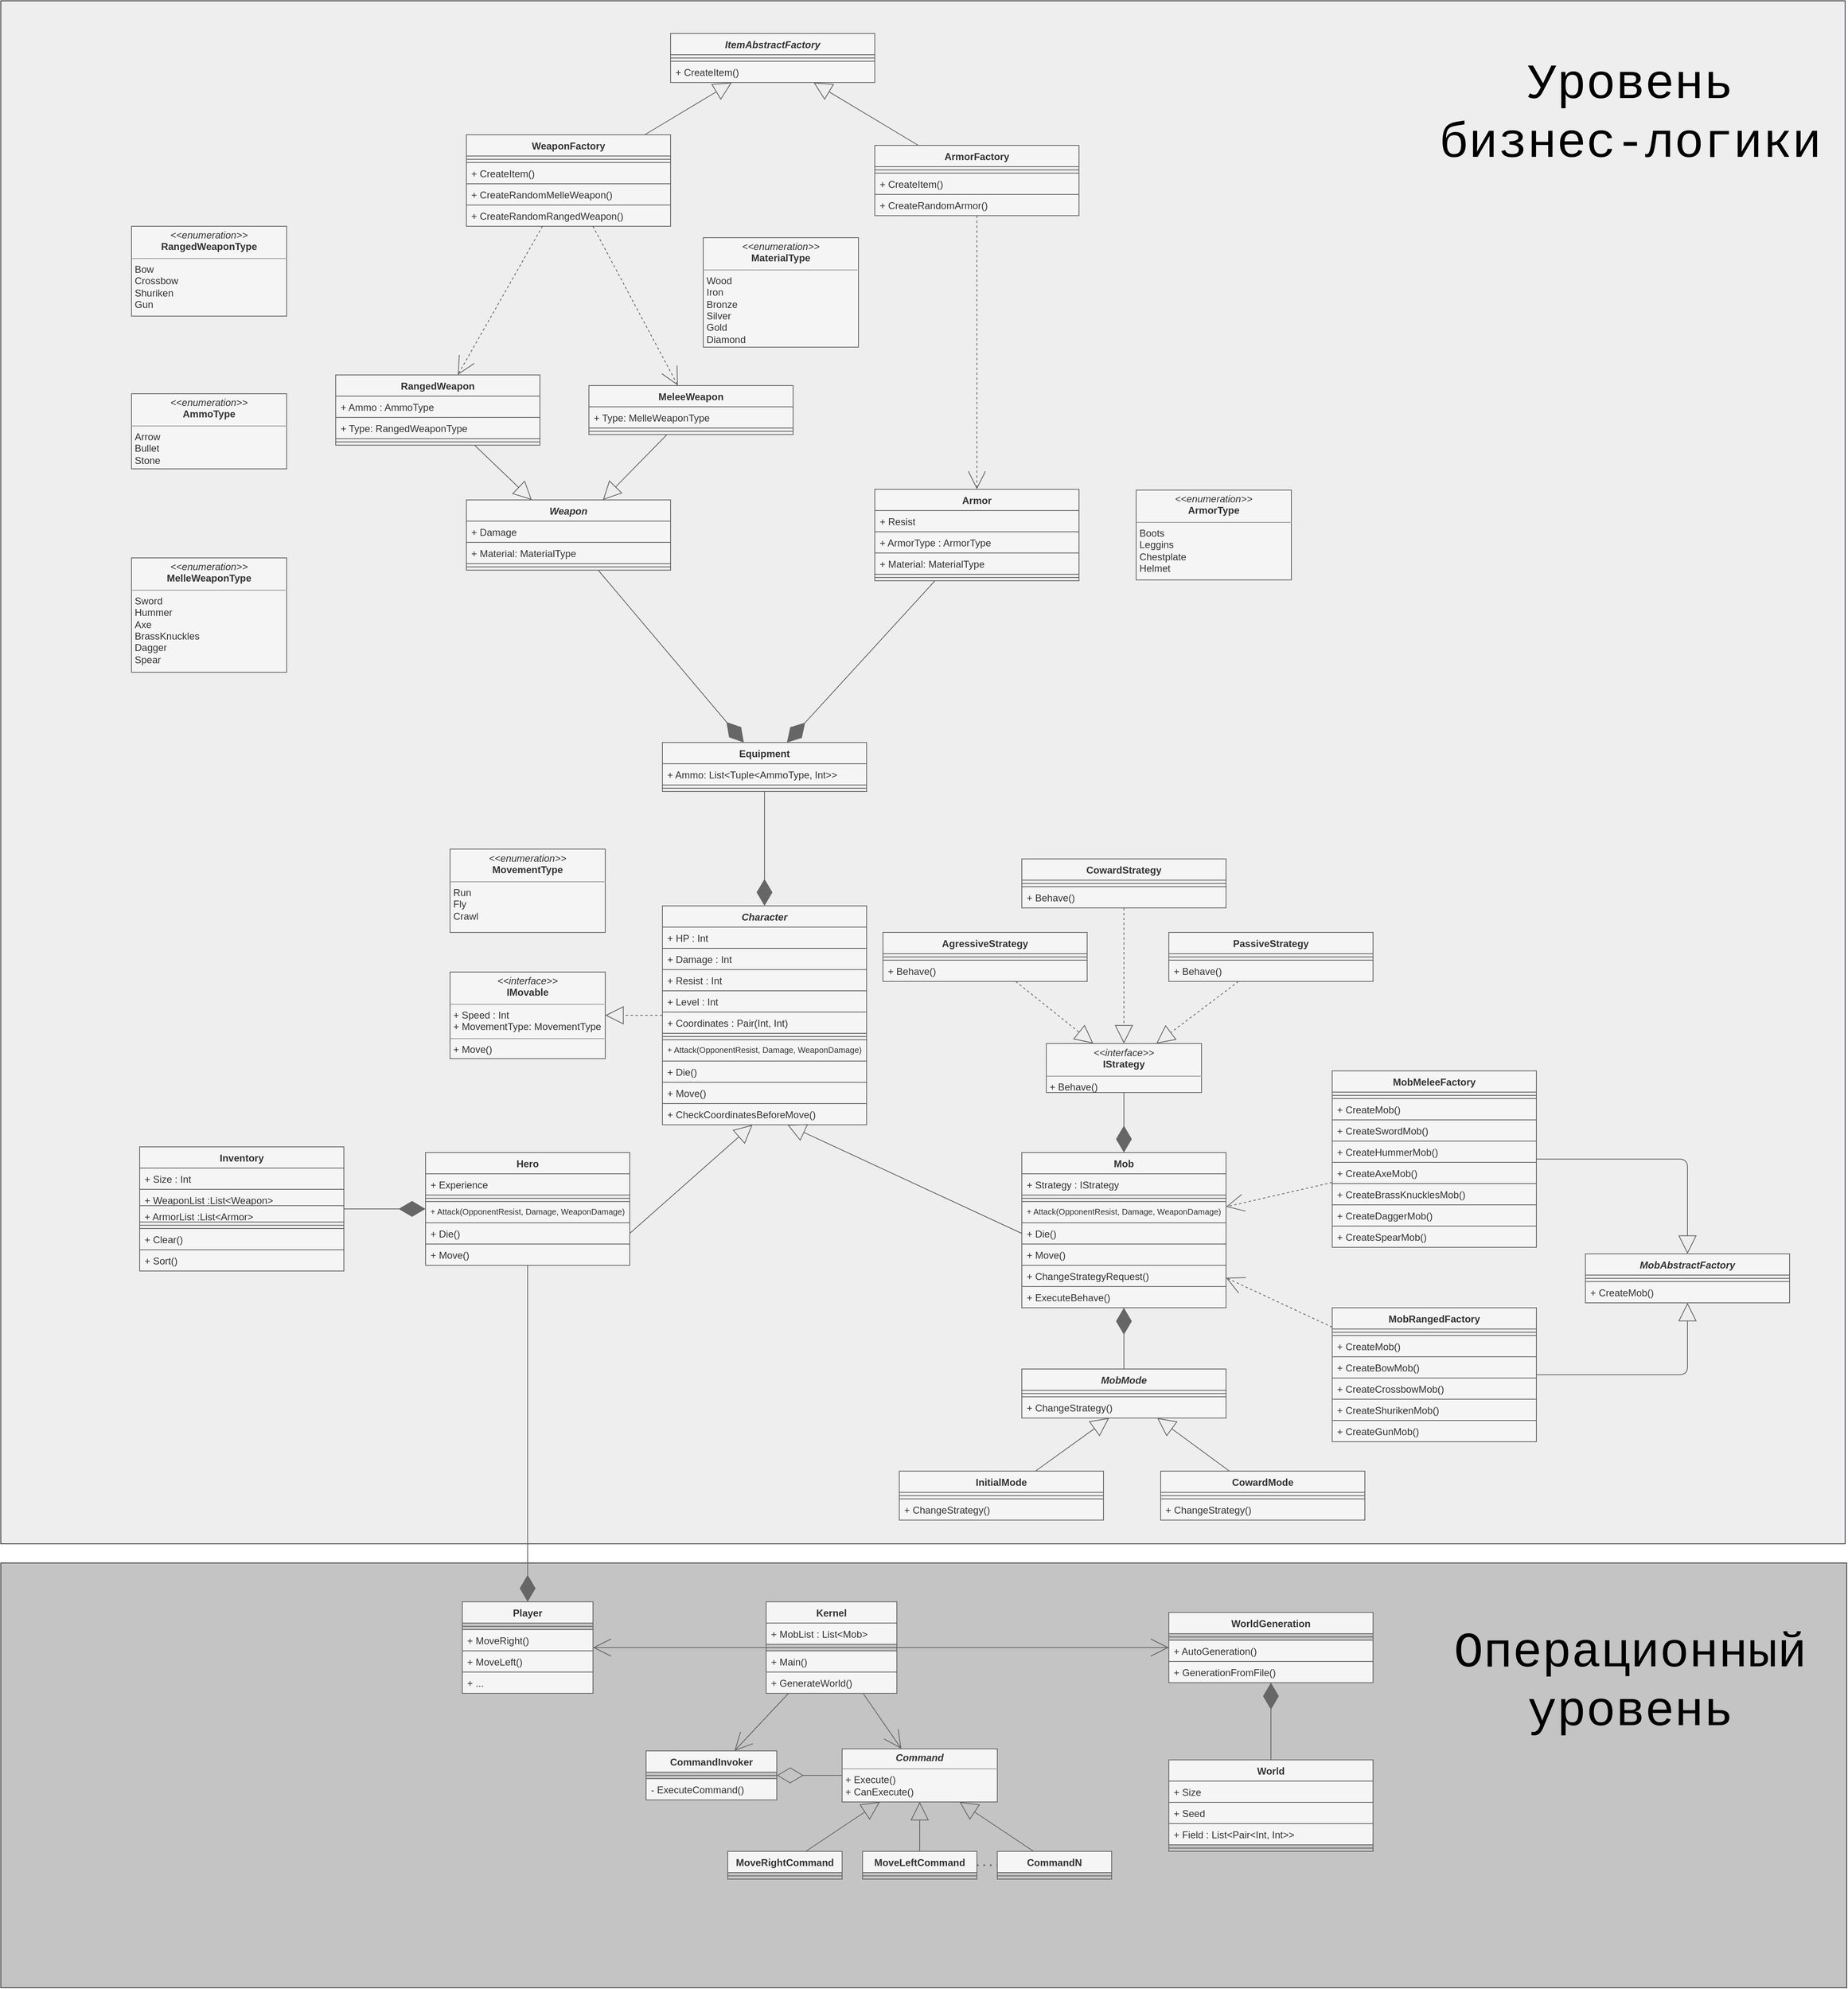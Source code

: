 <mxfile version="14.2.7" type="device"><diagram id="qR1m0KhN2hRBcT_1xMST" name="diagram"><mxGraphModel dx="5199" dy="3182" grid="1" gridSize="10" guides="1" tooltips="1" connect="1" arrows="1" fold="1" page="1" pageScale="1" pageWidth="827" pageHeight="1169" math="0" shadow="0"><root><mxCell id="0"/><mxCell id="1" parent="0"/><mxCell id="jSnVE5msYsg-bOPR5ciH-78" value="" style="rounded=0;whiteSpace=wrap;html=1;fontSize=10;strokeColor=#36393d;fillColor=#C4C4C4;" vertex="1" parent="1"><mxGeometry x="-1510" y="752.5" width="2260" height="520" as="geometry"/></mxCell><mxCell id="jSnVE5msYsg-bOPR5ciH-76" value="" style="rounded=0;whiteSpace=wrap;html=1;fontSize=10;fillColor=#eeeeee;strokeColor=#36393d;" vertex="1" parent="1"><mxGeometry x="-1510" y="-1160" width="2258" height="1889" as="geometry"/></mxCell><mxCell id="Jc7FuUMwkhMXwa-7z6u1-4" value="Character&#10;" style="swimlane;fontStyle=3;align=center;verticalAlign=top;childLayout=stackLayout;horizontal=1;startSize=26;horizontalStack=0;resizeParent=1;resizeParentMax=0;resizeLast=0;collapsible=1;marginBottom=0;fillColor=#f5f5f5;strokeColor=#666666;fontColor=#333333;" parent="1" vertex="1"><mxGeometry x="-700" y="-52" width="250" height="268" as="geometry"/></mxCell><mxCell id="Jc7FuUMwkhMXwa-7z6u1-5" value="+ HP : Int" style="text;align=left;verticalAlign=top;spacingLeft=4;spacingRight=4;overflow=hidden;rotatable=0;points=[[0,0.5],[1,0.5]];portConstraint=eastwest;fillColor=#f5f5f5;strokeColor=#666666;fontColor=#333333;" parent="Jc7FuUMwkhMXwa-7z6u1-4" vertex="1"><mxGeometry y="26" width="250" height="26" as="geometry"/></mxCell><mxCell id="pfRzI-x_8q3HmQrfeV_c-72" value="+ Damage : Int" style="text;align=left;verticalAlign=top;spacingLeft=4;spacingRight=4;overflow=hidden;rotatable=0;points=[[0,0.5],[1,0.5]];portConstraint=eastwest;fillColor=#f5f5f5;strokeColor=#666666;fontColor=#333333;" parent="Jc7FuUMwkhMXwa-7z6u1-4" vertex="1"><mxGeometry y="52" width="250" height="26" as="geometry"/></mxCell><mxCell id="pfRzI-x_8q3HmQrfeV_c-73" value="+ Resist : Int" style="text;align=left;verticalAlign=top;spacingLeft=4;spacingRight=4;overflow=hidden;rotatable=0;points=[[0,0.5],[1,0.5]];portConstraint=eastwest;fillColor=#f5f5f5;strokeColor=#666666;fontColor=#333333;" parent="Jc7FuUMwkhMXwa-7z6u1-4" vertex="1"><mxGeometry y="78" width="250" height="26" as="geometry"/></mxCell><mxCell id="pfRzI-x_8q3HmQrfeV_c-185" value="+ Level : Int" style="text;align=left;verticalAlign=top;spacingLeft=4;spacingRight=4;overflow=hidden;rotatable=0;points=[[0,0.5],[1,0.5]];portConstraint=eastwest;fillColor=#f5f5f5;strokeColor=#666666;fontColor=#333333;" parent="Jc7FuUMwkhMXwa-7z6u1-4" vertex="1"><mxGeometry y="104" width="250" height="26" as="geometry"/></mxCell><mxCell id="jSnVE5msYsg-bOPR5ciH-57" value="+ Coordinates : Pair(Int, Int)" style="text;align=left;verticalAlign=top;spacingLeft=4;spacingRight=4;overflow=hidden;rotatable=0;points=[[0,0.5],[1,0.5]];portConstraint=eastwest;fillColor=#f5f5f5;strokeColor=#666666;fontColor=#333333;" vertex="1" parent="Jc7FuUMwkhMXwa-7z6u1-4"><mxGeometry y="130" width="250" height="26" as="geometry"/></mxCell><mxCell id="Jc7FuUMwkhMXwa-7z6u1-6" value="" style="line;strokeWidth=1;align=left;verticalAlign=middle;spacingTop=-1;spacingLeft=3;spacingRight=3;rotatable=0;labelPosition=right;points=[];portConstraint=eastwest;fillColor=#f5f5f5;strokeColor=#666666;fontColor=#333333;" parent="Jc7FuUMwkhMXwa-7z6u1-4" vertex="1"><mxGeometry y="156" width="250" height="8" as="geometry"/></mxCell><mxCell id="Jc7FuUMwkhMXwa-7z6u1-7" value="+ Attack(OpponentResist, Damage, WeaponDamage)" style="text;align=left;verticalAlign=top;spacingLeft=4;spacingRight=4;overflow=hidden;rotatable=0;points=[[0,0.5],[1,0.5]];portConstraint=eastwest;fontSize=10;fillColor=#f5f5f5;strokeColor=#666666;fontColor=#333333;" parent="Jc7FuUMwkhMXwa-7z6u1-4" vertex="1"><mxGeometry y="164" width="250" height="26" as="geometry"/></mxCell><mxCell id="Jgr8qvaY2TXnvyIz_Jkc-65" value="+ Die()" style="text;align=left;verticalAlign=top;spacingLeft=4;spacingRight=4;overflow=hidden;rotatable=0;points=[[0,0.5],[1,0.5]];portConstraint=eastwest;fillColor=#f5f5f5;strokeColor=#666666;fontColor=#333333;" parent="Jc7FuUMwkhMXwa-7z6u1-4" vertex="1"><mxGeometry y="190" width="250" height="26" as="geometry"/></mxCell><mxCell id="jSnVE5msYsg-bOPR5ciH-19" value="+ Move()" style="text;align=left;verticalAlign=top;spacingLeft=4;spacingRight=4;overflow=hidden;rotatable=0;points=[[0,0.5],[1,0.5]];portConstraint=eastwest;fillColor=#f5f5f5;strokeColor=#666666;fontColor=#333333;" vertex="1" parent="Jc7FuUMwkhMXwa-7z6u1-4"><mxGeometry y="216" width="250" height="26" as="geometry"/></mxCell><mxCell id="jSnVE5msYsg-bOPR5ciH-59" value="+ CheckCoordinatesBeforeMove()" style="text;align=left;verticalAlign=top;spacingLeft=4;spacingRight=4;overflow=hidden;rotatable=0;points=[[0,0.5],[1,0.5]];portConstraint=eastwest;fillColor=#f5f5f5;strokeColor=#666666;fontColor=#333333;" vertex="1" parent="Jc7FuUMwkhMXwa-7z6u1-4"><mxGeometry y="242" width="250" height="26" as="geometry"/></mxCell><mxCell id="zdPZ-YhA_CLibDclN-mk-1" value="World" style="swimlane;fontStyle=1;align=center;verticalAlign=top;childLayout=stackLayout;horizontal=1;startSize=26;horizontalStack=0;resizeParent=1;resizeParentMax=0;resizeLast=0;collapsible=1;marginBottom=0;fillColor=#f5f5f5;strokeColor=#666666;fontColor=#333333;" parent="1" vertex="1"><mxGeometry x="-80" y="993.5" width="250" height="112" as="geometry"/></mxCell><mxCell id="zdPZ-YhA_CLibDclN-mk-2" value="+ Size" style="text;strokeColor=#666666;fillColor=#f5f5f5;align=left;verticalAlign=top;spacingLeft=4;spacingRight=4;overflow=hidden;rotatable=0;points=[[0,0.5],[1,0.5]];portConstraint=eastwest;fontColor=#333333;" parent="zdPZ-YhA_CLibDclN-mk-1" vertex="1"><mxGeometry y="26" width="250" height="26" as="geometry"/></mxCell><mxCell id="Jgr8qvaY2TXnvyIz_Jkc-62" value="+ Seed" style="text;strokeColor=#666666;fillColor=#f5f5f5;align=left;verticalAlign=top;spacingLeft=4;spacingRight=4;overflow=hidden;rotatable=0;points=[[0,0.5],[1,0.5]];portConstraint=eastwest;fontColor=#333333;" parent="zdPZ-YhA_CLibDclN-mk-1" vertex="1"><mxGeometry y="52" width="250" height="26" as="geometry"/></mxCell><mxCell id="Jgr8qvaY2TXnvyIz_Jkc-63" value="+ Field : List&lt;Pair&lt;Int, Int&gt;&gt;" style="text;strokeColor=#666666;fillColor=#f5f5f5;align=left;verticalAlign=top;spacingLeft=4;spacingRight=4;overflow=hidden;rotatable=0;points=[[0,0.5],[1,0.5]];portConstraint=eastwest;fontColor=#333333;" parent="zdPZ-YhA_CLibDclN-mk-1" vertex="1"><mxGeometry y="78" width="250" height="26" as="geometry"/></mxCell><mxCell id="zdPZ-YhA_CLibDclN-mk-3" value="" style="line;strokeWidth=1;fillColor=#f5f5f5;align=left;verticalAlign=middle;spacingTop=-1;spacingLeft=3;spacingRight=3;rotatable=0;labelPosition=right;points=[];portConstraint=eastwest;strokeColor=#666666;fontColor=#333333;" parent="zdPZ-YhA_CLibDclN-mk-1" vertex="1"><mxGeometry y="104" width="250" height="8" as="geometry"/></mxCell><mxCell id="pfRzI-x_8q3HmQrfeV_c-1" value="Hero" style="swimlane;fontStyle=1;align=center;verticalAlign=top;childLayout=stackLayout;horizontal=1;startSize=26;horizontalStack=0;resizeParent=1;resizeParentMax=0;resizeLast=0;collapsible=1;marginBottom=0;fillColor=#f5f5f5;strokeColor=#666666;fontColor=#333333;" parent="1" vertex="1"><mxGeometry x="-990" y="250" width="250" height="138" as="geometry"/></mxCell><mxCell id="pfRzI-x_8q3HmQrfeV_c-79" value="+ Experience" style="text;align=left;verticalAlign=top;spacingLeft=4;spacingRight=4;overflow=hidden;rotatable=0;points=[[0,0.5],[1,0.5]];portConstraint=eastwest;fillColor=#f5f5f5;strokeColor=#666666;fontColor=#333333;" parent="pfRzI-x_8q3HmQrfeV_c-1" vertex="1"><mxGeometry y="26" width="250" height="26" as="geometry"/></mxCell><mxCell id="pfRzI-x_8q3HmQrfeV_c-3" value="" style="line;strokeWidth=1;align=left;verticalAlign=middle;spacingTop=-1;spacingLeft=3;spacingRight=3;rotatable=0;labelPosition=right;points=[];portConstraint=eastwest;fillColor=#f5f5f5;strokeColor=#666666;fontColor=#333333;" parent="pfRzI-x_8q3HmQrfeV_c-1" vertex="1"><mxGeometry y="52" width="250" height="8" as="geometry"/></mxCell><mxCell id="jSnVE5msYsg-bOPR5ciH-67" value="+ Attack(OpponentResist, Damage, WeaponDamage)" style="text;align=left;verticalAlign=top;spacingLeft=4;spacingRight=4;overflow=hidden;rotatable=0;points=[[0,0.5],[1,0.5]];portConstraint=eastwest;fontSize=10;fillColor=#f5f5f5;strokeColor=#666666;fontColor=#333333;" vertex="1" parent="pfRzI-x_8q3HmQrfeV_c-1"><mxGeometry y="60" width="250" height="26" as="geometry"/></mxCell><mxCell id="jSnVE5msYsg-bOPR5ciH-18" value="+ Die()" style="text;align=left;verticalAlign=top;spacingLeft=4;spacingRight=4;overflow=hidden;rotatable=0;points=[[0,0.5],[1,0.5]];portConstraint=eastwest;fillColor=#f5f5f5;strokeColor=#666666;fontColor=#333333;" vertex="1" parent="pfRzI-x_8q3HmQrfeV_c-1"><mxGeometry y="86" width="250" height="26" as="geometry"/></mxCell><mxCell id="jSnVE5msYsg-bOPR5ciH-20" value="+ Move()" style="text;align=left;verticalAlign=top;spacingLeft=4;spacingRight=4;overflow=hidden;rotatable=0;points=[[0,0.5],[1,0.5]];portConstraint=eastwest;fillColor=#f5f5f5;strokeColor=#666666;fontColor=#333333;" vertex="1" parent="pfRzI-x_8q3HmQrfeV_c-1"><mxGeometry y="112" width="250" height="26" as="geometry"/></mxCell><mxCell id="M8kMFOrg-FiLG3RJGGqL-82" style="edgeStyle=orthogonalEdgeStyle;rounded=0;orthogonalLoop=1;jettySize=auto;html=1;startArrow=diamondThin;startFill=1;endArrow=none;endFill=0;targetPerimeterSpacing=0;strokeWidth=1;endSize=30;startSize=30;fillColor=#f5f5f5;strokeColor=#666666;" parent="1" source="pfRzI-x_8q3HmQrfeV_c-5" target="jSnVE5msYsg-bOPR5ciH-8" edge="1"><mxGeometry relative="1" as="geometry"><mxPoint x="-135" y="180.5" as="targetPoint"/></mxGeometry></mxCell><mxCell id="pfRzI-x_8q3HmQrfeV_c-5" value="Mob" style="swimlane;fontStyle=1;align=center;verticalAlign=top;childLayout=stackLayout;horizontal=1;startSize=26;horizontalStack=0;resizeParent=1;resizeParentMax=0;resizeLast=0;collapsible=1;marginBottom=0;fillColor=#f5f5f5;strokeColor=#666666;fontColor=#333333;" parent="1" vertex="1"><mxGeometry x="-260" y="250" width="250" height="190" as="geometry"/></mxCell><mxCell id="M8kMFOrg-FiLG3RJGGqL-51" value="+ Strategy : IStrategy" style="text;align=left;verticalAlign=top;spacingLeft=4;spacingRight=4;overflow=hidden;rotatable=0;points=[[0,0.5],[1,0.5]];portConstraint=eastwest;fillColor=#f5f5f5;strokeColor=#666666;fontColor=#333333;" parent="pfRzI-x_8q3HmQrfeV_c-5" vertex="1"><mxGeometry y="26" width="250" height="26" as="geometry"/></mxCell><mxCell id="pfRzI-x_8q3HmQrfeV_c-7" value="" style="line;strokeWidth=1;align=left;verticalAlign=middle;spacingTop=-1;spacingLeft=3;spacingRight=3;rotatable=0;labelPosition=right;points=[];portConstraint=eastwest;fillColor=#f5f5f5;strokeColor=#666666;fontColor=#333333;" parent="pfRzI-x_8q3HmQrfeV_c-5" vertex="1"><mxGeometry y="52" width="250" height="8" as="geometry"/></mxCell><mxCell id="jSnVE5msYsg-bOPR5ciH-68" value="+ Attack(OpponentResist, Damage, WeaponDamage)" style="text;align=left;verticalAlign=top;spacingLeft=4;spacingRight=4;overflow=hidden;rotatable=0;points=[[0,0.5],[1,0.5]];portConstraint=eastwest;fontSize=10;fillColor=#f5f5f5;strokeColor=#666666;fontColor=#333333;" vertex="1" parent="pfRzI-x_8q3HmQrfeV_c-5"><mxGeometry y="60" width="250" height="26" as="geometry"/></mxCell><mxCell id="jSnVE5msYsg-bOPR5ciH-22" value="+ Die()" style="text;align=left;verticalAlign=top;spacingLeft=4;spacingRight=4;overflow=hidden;rotatable=0;points=[[0,0.5],[1,0.5]];portConstraint=eastwest;fillColor=#f5f5f5;strokeColor=#666666;fontColor=#333333;" vertex="1" parent="pfRzI-x_8q3HmQrfeV_c-5"><mxGeometry y="86" width="250" height="26" as="geometry"/></mxCell><mxCell id="jSnVE5msYsg-bOPR5ciH-23" value="+ Move()" style="text;align=left;verticalAlign=top;spacingLeft=4;spacingRight=4;overflow=hidden;rotatable=0;points=[[0,0.5],[1,0.5]];portConstraint=eastwest;fillColor=#f5f5f5;strokeColor=#666666;fontColor=#333333;" vertex="1" parent="pfRzI-x_8q3HmQrfeV_c-5"><mxGeometry y="112" width="250" height="26" as="geometry"/></mxCell><mxCell id="M8kMFOrg-FiLG3RJGGqL-83" value="+ ChangeStrategyRequest()" style="text;align=left;verticalAlign=top;spacingLeft=4;spacingRight=4;overflow=hidden;rotatable=0;points=[[0,0.5],[1,0.5]];portConstraint=eastwest;fillColor=#f5f5f5;strokeColor=#666666;fontColor=#333333;" parent="pfRzI-x_8q3HmQrfeV_c-5" vertex="1"><mxGeometry y="138" width="250" height="26" as="geometry"/></mxCell><mxCell id="M8kMFOrg-FiLG3RJGGqL-50" value="+ ExecuteBehave()" style="text;align=left;verticalAlign=top;spacingLeft=4;spacingRight=4;overflow=hidden;rotatable=0;points=[[0,0.5],[1,0.5]];portConstraint=eastwest;fillColor=#f5f5f5;strokeColor=#666666;fontColor=#333333;" parent="pfRzI-x_8q3HmQrfeV_c-5" vertex="1"><mxGeometry y="164" width="250" height="26" as="geometry"/></mxCell><mxCell id="pfRzI-x_8q3HmQrfeV_c-23" style="edgeStyle=orthogonalEdgeStyle;rounded=0;orthogonalLoop=1;jettySize=auto;html=1;endArrow=diamondThin;endFill=1;endSize=30;fillColor=#f5f5f5;strokeColor=#666666;" parent="1" source="pfRzI-x_8q3HmQrfeV_c-19" target="pfRzI-x_8q3HmQrfeV_c-1" edge="1"><mxGeometry relative="1" as="geometry"><mxPoint x="-1100" y="319" as="targetPoint"/></mxGeometry></mxCell><mxCell id="pfRzI-x_8q3HmQrfeV_c-19" value="Inventory&#10;" style="swimlane;fontStyle=1;align=center;verticalAlign=top;childLayout=stackLayout;horizontal=1;startSize=26;horizontalStack=0;resizeParent=1;resizeParentMax=0;resizeLast=0;collapsible=1;marginBottom=0;fillColor=#f5f5f5;strokeColor=#666666;fontColor=#333333;" parent="1" vertex="1"><mxGeometry x="-1340" y="243" width="250" height="152" as="geometry"/></mxCell><mxCell id="pfRzI-x_8q3HmQrfeV_c-20" value="+ Size : Int" style="text;align=left;verticalAlign=top;spacingLeft=4;spacingRight=4;overflow=hidden;rotatable=0;points=[[0,0.5],[1,0.5]];portConstraint=eastwest;fillColor=#f5f5f5;strokeColor=#666666;fontColor=#333333;" parent="pfRzI-x_8q3HmQrfeV_c-19" vertex="1"><mxGeometry y="26" width="250" height="26" as="geometry"/></mxCell><mxCell id="pfRzI-x_8q3HmQrfeV_c-88" value="+ WeaponList :List&lt;Weapon&gt; " style="text;align=left;verticalAlign=top;spacingLeft=4;spacingRight=4;overflow=hidden;rotatable=0;points=[[0,0.5],[1,0.5]];portConstraint=eastwest;fillColor=#f5f5f5;strokeColor=#666666;fontColor=#333333;" parent="pfRzI-x_8q3HmQrfeV_c-19" vertex="1"><mxGeometry y="52" width="250" height="20" as="geometry"/></mxCell><mxCell id="jSnVE5msYsg-bOPR5ciH-30" value="+ ArmorList :List&lt;Armor&gt; " style="text;align=left;verticalAlign=top;spacingLeft=4;spacingRight=4;overflow=hidden;rotatable=0;points=[[0,0.5],[1,0.5]];portConstraint=eastwest;fillColor=#f5f5f5;strokeColor=#666666;fontColor=#333333;" vertex="1" parent="pfRzI-x_8q3HmQrfeV_c-19"><mxGeometry y="72" width="250" height="20" as="geometry"/></mxCell><mxCell id="pfRzI-x_8q3HmQrfeV_c-21" value="" style="line;strokeWidth=1;align=left;verticalAlign=middle;spacingTop=-1;spacingLeft=3;spacingRight=3;rotatable=0;labelPosition=right;points=[];portConstraint=eastwest;fillColor=#f5f5f5;strokeColor=#666666;fontColor=#333333;" parent="pfRzI-x_8q3HmQrfeV_c-19" vertex="1"><mxGeometry y="92" width="250" height="8" as="geometry"/></mxCell><mxCell id="pfRzI-x_8q3HmQrfeV_c-89" value="+ Clear()" style="text;align=left;verticalAlign=top;spacingLeft=4;spacingRight=4;overflow=hidden;rotatable=0;points=[[0,0.5],[1,0.5]];portConstraint=eastwest;fillColor=#f5f5f5;strokeColor=#666666;fontColor=#333333;" parent="pfRzI-x_8q3HmQrfeV_c-19" vertex="1"><mxGeometry y="100" width="250" height="26" as="geometry"/></mxCell><mxCell id="pfRzI-x_8q3HmQrfeV_c-61" value="+ Sort()" style="text;align=left;verticalAlign=top;spacingLeft=4;spacingRight=4;overflow=hidden;rotatable=0;points=[[0,0.5],[1,0.5]];portConstraint=eastwest;fillColor=#f5f5f5;strokeColor=#666666;fontColor=#333333;" parent="pfRzI-x_8q3HmQrfeV_c-19" vertex="1"><mxGeometry y="126" width="250" height="26" as="geometry"/></mxCell><mxCell id="pfRzI-x_8q3HmQrfeV_c-28" value="Weapon" style="swimlane;fontStyle=3;align=center;verticalAlign=top;childLayout=stackLayout;horizontal=1;startSize=26;horizontalStack=0;resizeParent=1;resizeParentMax=0;resizeLast=0;collapsible=1;marginBottom=0;fillColor=#f5f5f5;strokeColor=#666666;fontColor=#333333;" parent="1" vertex="1"><mxGeometry x="-940" y="-549" width="250" height="86" as="geometry"/></mxCell><mxCell id="pfRzI-x_8q3HmQrfeV_c-29" value="+ Damage" style="text;align=left;verticalAlign=top;spacingLeft=4;spacingRight=4;overflow=hidden;rotatable=0;points=[[0,0.5],[1,0.5]];portConstraint=eastwest;fillColor=#f5f5f5;strokeColor=#666666;fontColor=#333333;" parent="pfRzI-x_8q3HmQrfeV_c-28" vertex="1"><mxGeometry y="26" width="250" height="26" as="geometry"/></mxCell><mxCell id="pfRzI-x_8q3HmQrfeV_c-146" value="+ Material: MaterialType" style="text;align=left;verticalAlign=top;spacingLeft=4;spacingRight=4;overflow=hidden;rotatable=0;points=[[0,0.5],[1,0.5]];portConstraint=eastwest;fillColor=#f5f5f5;strokeColor=#666666;fontColor=#333333;" parent="pfRzI-x_8q3HmQrfeV_c-28" vertex="1"><mxGeometry y="52" width="250" height="26" as="geometry"/></mxCell><mxCell id="pfRzI-x_8q3HmQrfeV_c-30" value="" style="line;strokeWidth=1;align=left;verticalAlign=middle;spacingTop=-1;spacingLeft=3;spacingRight=3;rotatable=0;labelPosition=right;points=[];portConstraint=eastwest;fillColor=#f5f5f5;strokeColor=#666666;fontColor=#333333;" parent="pfRzI-x_8q3HmQrfeV_c-28" vertex="1"><mxGeometry y="78" width="250" height="8" as="geometry"/></mxCell><mxCell id="pfRzI-x_8q3HmQrfeV_c-33" value="WorldGeneration&#10;" style="swimlane;fontStyle=1;align=center;verticalAlign=top;childLayout=stackLayout;horizontal=1;startSize=26;horizontalStack=0;resizeParent=1;resizeParentMax=0;resizeLast=0;collapsible=1;marginBottom=0;fillColor=#f5f5f5;strokeColor=#666666;fontColor=#333333;" parent="1" vertex="1"><mxGeometry x="-80" y="813" width="250" height="86" as="geometry"/></mxCell><mxCell id="pfRzI-x_8q3HmQrfeV_c-35" value="" style="line;strokeWidth=1;fillColor=#f5f5f5;align=left;verticalAlign=middle;spacingTop=-1;spacingLeft=3;spacingRight=3;rotatable=0;labelPosition=right;points=[];portConstraint=eastwest;strokeColor=#666666;fontColor=#333333;" parent="pfRzI-x_8q3HmQrfeV_c-33" vertex="1"><mxGeometry y="26" width="250" height="8" as="geometry"/></mxCell><mxCell id="Jgr8qvaY2TXnvyIz_Jkc-60" value="+ AutoGeneration()" style="text;strokeColor=#666666;fillColor=#f5f5f5;align=left;verticalAlign=top;spacingLeft=4;spacingRight=4;overflow=hidden;rotatable=0;points=[[0,0.5],[1,0.5]];portConstraint=eastwest;fontColor=#333333;" parent="pfRzI-x_8q3HmQrfeV_c-33" vertex="1"><mxGeometry y="34" width="250" height="26" as="geometry"/></mxCell><mxCell id="Jgr8qvaY2TXnvyIz_Jkc-61" value="+ GenerationFromFile()" style="text;strokeColor=#666666;fillColor=#f5f5f5;align=left;verticalAlign=top;spacingLeft=4;spacingRight=4;overflow=hidden;rotatable=0;points=[[0,0.5],[1,0.5]];portConstraint=eastwest;fontColor=#333333;" parent="pfRzI-x_8q3HmQrfeV_c-33" vertex="1"><mxGeometry y="60" width="250" height="26" as="geometry"/></mxCell><mxCell id="pfRzI-x_8q3HmQrfeV_c-51" value="Equipment&#10;" style="swimlane;fontStyle=1;align=center;verticalAlign=top;childLayout=stackLayout;horizontal=1;startSize=26;horizontalStack=0;resizeParent=1;resizeParentMax=0;resizeLast=0;collapsible=1;marginBottom=0;fillColor=#f5f5f5;strokeColor=#666666;fontColor=#333333;" parent="1" vertex="1"><mxGeometry x="-700" y="-252" width="250" height="60" as="geometry"/></mxCell><mxCell id="pfRzI-x_8q3HmQrfeV_c-116" value="+ Ammo: List&lt;Tuple&lt;AmmoType, Int&gt;&gt;" style="text;align=left;verticalAlign=top;spacingLeft=4;spacingRight=4;overflow=hidden;rotatable=0;points=[[0,0.5],[1,0.5]];portConstraint=eastwest;fillColor=#f5f5f5;strokeColor=#666666;fontColor=#333333;" parent="pfRzI-x_8q3HmQrfeV_c-51" vertex="1"><mxGeometry y="26" width="250" height="26" as="geometry"/></mxCell><mxCell id="pfRzI-x_8q3HmQrfeV_c-53" value="" style="line;strokeWidth=1;align=left;verticalAlign=middle;spacingTop=-1;spacingLeft=3;spacingRight=3;rotatable=0;labelPosition=right;points=[];portConstraint=eastwest;fillColor=#f5f5f5;strokeColor=#666666;fontColor=#333333;" parent="pfRzI-x_8q3HmQrfeV_c-51" vertex="1"><mxGeometry y="52" width="250" height="8" as="geometry"/></mxCell><mxCell id="pfRzI-x_8q3HmQrfeV_c-93" value="RangedWeapon" style="swimlane;fontStyle=1;align=center;verticalAlign=top;childLayout=stackLayout;horizontal=1;startSize=26;horizontalStack=0;resizeParent=1;resizeParentMax=0;resizeLast=0;collapsible=1;marginBottom=0;fillColor=#f5f5f5;strokeColor=#666666;fontColor=#333333;" parent="1" vertex="1"><mxGeometry x="-1100" y="-702" width="250" height="86" as="geometry"/></mxCell><mxCell id="pfRzI-x_8q3HmQrfeV_c-96" value="+ Ammo : AmmoType" style="text;align=left;verticalAlign=top;spacingLeft=4;spacingRight=4;overflow=hidden;rotatable=0;points=[[0,0.5],[1,0.5]];portConstraint=eastwest;fillColor=#f5f5f5;strokeColor=#666666;fontColor=#333333;" parent="pfRzI-x_8q3HmQrfeV_c-93" vertex="1"><mxGeometry y="26" width="250" height="26" as="geometry"/></mxCell><mxCell id="pfRzI-x_8q3HmQrfeV_c-175" value="+ Type: RangedWeaponType" style="text;align=left;verticalAlign=top;spacingLeft=4;spacingRight=4;overflow=hidden;rotatable=0;points=[[0,0.5],[1,0.5]];portConstraint=eastwest;fillColor=#f5f5f5;strokeColor=#666666;fontColor=#333333;" parent="pfRzI-x_8q3HmQrfeV_c-93" vertex="1"><mxGeometry y="52" width="250" height="26" as="geometry"/></mxCell><mxCell id="pfRzI-x_8q3HmQrfeV_c-95" value="" style="line;strokeWidth=1;align=left;verticalAlign=middle;spacingTop=-1;spacingLeft=3;spacingRight=3;rotatable=0;labelPosition=right;points=[];portConstraint=eastwest;fillColor=#f5f5f5;strokeColor=#666666;fontColor=#333333;" parent="pfRzI-x_8q3HmQrfeV_c-93" vertex="1"><mxGeometry y="78" width="250" height="8" as="geometry"/></mxCell><mxCell id="pfRzI-x_8q3HmQrfeV_c-97" value="MeleeWeapon" style="swimlane;fontStyle=1;align=center;verticalAlign=top;childLayout=stackLayout;horizontal=1;startSize=26;horizontalStack=0;resizeParent=1;resizeParentMax=0;resizeLast=0;collapsible=1;marginBottom=0;fillColor=#f5f5f5;strokeColor=#666666;fontColor=#333333;" parent="1" vertex="1"><mxGeometry x="-790" y="-689" width="250" height="60" as="geometry"/></mxCell><mxCell id="pfRzI-x_8q3HmQrfeV_c-159" value="+ Type: MelleWeaponType" style="text;align=left;verticalAlign=top;spacingLeft=4;spacingRight=4;overflow=hidden;rotatable=0;points=[[0,0.5],[1,0.5]];portConstraint=eastwest;fillColor=#f5f5f5;strokeColor=#666666;fontColor=#333333;" parent="pfRzI-x_8q3HmQrfeV_c-97" vertex="1"><mxGeometry y="26" width="250" height="26" as="geometry"/></mxCell><mxCell id="pfRzI-x_8q3HmQrfeV_c-99" value="" style="line;strokeWidth=1;align=left;verticalAlign=middle;spacingTop=-1;spacingLeft=3;spacingRight=3;rotatable=0;labelPosition=right;points=[];portConstraint=eastwest;fillColor=#f5f5f5;strokeColor=#666666;fontColor=#333333;" parent="pfRzI-x_8q3HmQrfeV_c-97" vertex="1"><mxGeometry y="52" width="250" height="8" as="geometry"/></mxCell><mxCell id="pfRzI-x_8q3HmQrfeV_c-120" value="Armor" style="swimlane;fontStyle=1;align=center;verticalAlign=top;childLayout=stackLayout;horizontal=1;startSize=26;horizontalStack=0;resizeParent=1;resizeParentMax=0;resizeLast=0;collapsible=1;marginBottom=0;fillColor=#f5f5f5;strokeColor=#666666;fontColor=#333333;" parent="1" vertex="1"><mxGeometry x="-440" y="-562" width="250" height="112" as="geometry"/></mxCell><mxCell id="pfRzI-x_8q3HmQrfeV_c-121" value="+ Resist" style="text;align=left;verticalAlign=top;spacingLeft=4;spacingRight=4;overflow=hidden;rotatable=0;points=[[0,0.5],[1,0.5]];portConstraint=eastwest;fillColor=#f5f5f5;strokeColor=#666666;fontColor=#333333;" parent="pfRzI-x_8q3HmQrfeV_c-120" vertex="1"><mxGeometry y="26" width="250" height="26" as="geometry"/></mxCell><mxCell id="pfRzI-x_8q3HmQrfeV_c-122" value="+ ArmorType : ArmorType" style="text;align=left;verticalAlign=top;spacingLeft=4;spacingRight=4;overflow=hidden;rotatable=0;points=[[0,0.5],[1,0.5]];portConstraint=eastwest;fillColor=#f5f5f5;strokeColor=#666666;fontColor=#333333;" parent="pfRzI-x_8q3HmQrfeV_c-120" vertex="1"><mxGeometry y="52" width="250" height="26" as="geometry"/></mxCell><mxCell id="pfRzI-x_8q3HmQrfeV_c-133" value="+ Material: MaterialType" style="text;align=left;verticalAlign=top;spacingLeft=4;spacingRight=4;overflow=hidden;rotatable=0;points=[[0,0.5],[1,0.5]];portConstraint=eastwest;fillColor=#f5f5f5;strokeColor=#666666;fontColor=#333333;" parent="pfRzI-x_8q3HmQrfeV_c-120" vertex="1"><mxGeometry y="78" width="250" height="26" as="geometry"/></mxCell><mxCell id="pfRzI-x_8q3HmQrfeV_c-125" value="" style="line;strokeWidth=1;align=left;verticalAlign=middle;spacingTop=-1;spacingLeft=3;spacingRight=3;rotatable=0;labelPosition=right;points=[];portConstraint=eastwest;fillColor=#f5f5f5;strokeColor=#666666;fontColor=#333333;" parent="pfRzI-x_8q3HmQrfeV_c-120" vertex="1"><mxGeometry y="104" width="250" height="8" as="geometry"/></mxCell><mxCell id="M8kMFOrg-FiLG3RJGGqL-9" value="AgressiveStrategy" style="swimlane;fontStyle=1;align=center;verticalAlign=top;childLayout=stackLayout;horizontal=1;startSize=26;horizontalStack=0;resizeParent=1;resizeParentMax=0;resizeLast=0;collapsible=1;marginBottom=0;fillColor=#f5f5f5;strokeColor=#666666;fontColor=#333333;" parent="1" vertex="1"><mxGeometry x="-430" y="-19.5" width="250" height="60" as="geometry"/></mxCell><mxCell id="M8kMFOrg-FiLG3RJGGqL-15" value="" style="line;strokeWidth=1;align=left;verticalAlign=middle;spacingTop=-1;spacingLeft=3;spacingRight=3;rotatable=0;labelPosition=right;points=[];portConstraint=eastwest;fillColor=#f5f5f5;strokeColor=#666666;fontColor=#333333;" parent="M8kMFOrg-FiLG3RJGGqL-9" vertex="1"><mxGeometry y="26" width="250" height="8" as="geometry"/></mxCell><mxCell id="M8kMFOrg-FiLG3RJGGqL-16" value="+ Behave()" style="text;align=left;verticalAlign=top;spacingLeft=4;spacingRight=4;overflow=hidden;rotatable=0;points=[[0,0.5],[1,0.5]];portConstraint=eastwest;fillColor=#f5f5f5;strokeColor=#666666;fontColor=#333333;" parent="M8kMFOrg-FiLG3RJGGqL-9" vertex="1"><mxGeometry y="34" width="250" height="26" as="geometry"/></mxCell><mxCell id="M8kMFOrg-FiLG3RJGGqL-40" value="CowardStrategy" style="swimlane;fontStyle=1;align=center;verticalAlign=top;childLayout=stackLayout;horizontal=1;startSize=26;horizontalStack=0;resizeParent=1;resizeParentMax=0;resizeLast=0;collapsible=1;marginBottom=0;fillColor=#f5f5f5;strokeColor=#666666;fontColor=#333333;" parent="1" vertex="1"><mxGeometry x="-260" y="-109.5" width="250" height="60" as="geometry"/></mxCell><mxCell id="M8kMFOrg-FiLG3RJGGqL-41" value="" style="line;strokeWidth=1;align=left;verticalAlign=middle;spacingTop=-1;spacingLeft=3;spacingRight=3;rotatable=0;labelPosition=right;points=[];portConstraint=eastwest;fillColor=#f5f5f5;strokeColor=#666666;fontColor=#333333;" parent="M8kMFOrg-FiLG3RJGGqL-40" vertex="1"><mxGeometry y="26" width="250" height="8" as="geometry"/></mxCell><mxCell id="M8kMFOrg-FiLG3RJGGqL-42" value="+ Behave()" style="text;align=left;verticalAlign=top;spacingLeft=4;spacingRight=4;overflow=hidden;rotatable=0;points=[[0,0.5],[1,0.5]];portConstraint=eastwest;fillColor=#f5f5f5;strokeColor=#666666;fontColor=#333333;" parent="M8kMFOrg-FiLG3RJGGqL-40" vertex="1"><mxGeometry y="34" width="250" height="26" as="geometry"/></mxCell><mxCell id="M8kMFOrg-FiLG3RJGGqL-46" value="PassiveStrategy" style="swimlane;fontStyle=1;align=center;verticalAlign=top;childLayout=stackLayout;horizontal=1;startSize=26;horizontalStack=0;resizeParent=1;resizeParentMax=0;resizeLast=0;collapsible=1;marginBottom=0;fillColor=#f5f5f5;strokeColor=#666666;fontColor=#333333;" parent="1" vertex="1"><mxGeometry x="-80" y="-19.5" width="250" height="60" as="geometry"/></mxCell><mxCell id="M8kMFOrg-FiLG3RJGGqL-47" value="" style="line;strokeWidth=1;align=left;verticalAlign=middle;spacingTop=-1;spacingLeft=3;spacingRight=3;rotatable=0;labelPosition=right;points=[];portConstraint=eastwest;fillColor=#f5f5f5;strokeColor=#666666;fontColor=#333333;" parent="M8kMFOrg-FiLG3RJGGqL-46" vertex="1"><mxGeometry y="26" width="250" height="8" as="geometry"/></mxCell><mxCell id="M8kMFOrg-FiLG3RJGGqL-48" value="+ Behave()" style="text;align=left;verticalAlign=top;spacingLeft=4;spacingRight=4;overflow=hidden;rotatable=0;points=[[0,0.5],[1,0.5]];portConstraint=eastwest;fillColor=#f5f5f5;strokeColor=#666666;fontColor=#333333;" parent="M8kMFOrg-FiLG3RJGGqL-46" vertex="1"><mxGeometry y="34" width="250" height="26" as="geometry"/></mxCell><mxCell id="Jgr8qvaY2TXnvyIz_Jkc-16" style="edgeStyle=orthogonalEdgeStyle;rounded=0;orthogonalLoop=1;jettySize=auto;html=1;endArrow=diamondThin;endFill=1;endSize=30;fillColor=#f5f5f5;strokeColor=#666666;" parent="1" source="M8kMFOrg-FiLG3RJGGqL-67" target="pfRzI-x_8q3HmQrfeV_c-5" edge="1"><mxGeometry relative="1" as="geometry"/></mxCell><mxCell id="M8kMFOrg-FiLG3RJGGqL-67" value="MobMode" style="swimlane;fontStyle=3;align=center;verticalAlign=top;childLayout=stackLayout;horizontal=1;startSize=26;horizontalStack=0;resizeParent=1;resizeParentMax=0;resizeLast=0;collapsible=1;marginBottom=0;fillColor=#f5f5f5;strokeColor=#666666;fontColor=#333333;" parent="1" vertex="1"><mxGeometry x="-260" y="515" width="250" height="60" as="geometry"/></mxCell><mxCell id="M8kMFOrg-FiLG3RJGGqL-68" value="" style="line;strokeWidth=1;align=left;verticalAlign=middle;spacingTop=-1;spacingLeft=3;spacingRight=3;rotatable=0;labelPosition=right;points=[];portConstraint=eastwest;fillColor=#f5f5f5;strokeColor=#666666;fontColor=#333333;" parent="M8kMFOrg-FiLG3RJGGqL-67" vertex="1"><mxGeometry y="26" width="250" height="8" as="geometry"/></mxCell><mxCell id="M8kMFOrg-FiLG3RJGGqL-69" value="+ ChangeStrategy()" style="text;align=left;verticalAlign=top;spacingLeft=4;spacingRight=4;overflow=hidden;rotatable=0;points=[[0,0.5],[1,0.5]];portConstraint=eastwest;fillColor=#f5f5f5;strokeColor=#666666;fontColor=#333333;" parent="M8kMFOrg-FiLG3RJGGqL-67" vertex="1"><mxGeometry y="34" width="250" height="26" as="geometry"/></mxCell><mxCell id="M8kMFOrg-FiLG3RJGGqL-71" value="InitialMode" style="swimlane;fontStyle=1;align=center;verticalAlign=top;childLayout=stackLayout;horizontal=1;startSize=26;horizontalStack=0;resizeParent=1;resizeParentMax=0;resizeLast=0;collapsible=1;marginBottom=0;fillColor=#f5f5f5;strokeColor=#666666;fontColor=#333333;" parent="1" vertex="1"><mxGeometry x="-410" y="640" width="250" height="60" as="geometry"/></mxCell><mxCell id="M8kMFOrg-FiLG3RJGGqL-72" value="" style="line;strokeWidth=1;align=left;verticalAlign=middle;spacingTop=-1;spacingLeft=3;spacingRight=3;rotatable=0;labelPosition=right;points=[];portConstraint=eastwest;fillColor=#f5f5f5;strokeColor=#666666;fontColor=#333333;" parent="M8kMFOrg-FiLG3RJGGqL-71" vertex="1"><mxGeometry y="26" width="250" height="8" as="geometry"/></mxCell><mxCell id="M8kMFOrg-FiLG3RJGGqL-73" value="+ ChangeStrategy()" style="text;align=left;verticalAlign=top;spacingLeft=4;spacingRight=4;overflow=hidden;rotatable=0;points=[[0,0.5],[1,0.5]];portConstraint=eastwest;fillColor=#f5f5f5;strokeColor=#666666;fontColor=#333333;" parent="M8kMFOrg-FiLG3RJGGqL-71" vertex="1"><mxGeometry y="34" width="250" height="26" as="geometry"/></mxCell><mxCell id="M8kMFOrg-FiLG3RJGGqL-86" value="MobAbstractFactory" style="swimlane;fontStyle=3;align=center;verticalAlign=top;childLayout=stackLayout;horizontal=1;startSize=26;horizontalStack=0;resizeParent=1;resizeParentMax=0;resizeLast=0;collapsible=1;marginBottom=0;fillColor=#f5f5f5;strokeColor=#666666;fontColor=#333333;" parent="1" vertex="1"><mxGeometry x="430" y="374" width="250" height="60" as="geometry"/></mxCell><mxCell id="M8kMFOrg-FiLG3RJGGqL-93" value="" style="line;strokeWidth=1;align=left;verticalAlign=middle;spacingTop=-1;spacingLeft=3;spacingRight=3;rotatable=0;labelPosition=right;points=[];portConstraint=eastwest;fillColor=#f5f5f5;strokeColor=#666666;fontColor=#333333;" parent="M8kMFOrg-FiLG3RJGGqL-86" vertex="1"><mxGeometry y="26" width="250" height="8" as="geometry"/></mxCell><mxCell id="M8kMFOrg-FiLG3RJGGqL-96" value="+ CreateMob()" style="text;align=left;verticalAlign=top;spacingLeft=4;spacingRight=4;overflow=hidden;rotatable=0;points=[[0,0.5],[1,0.5]];portConstraint=eastwest;fillColor=#f5f5f5;strokeColor=#666666;fontColor=#333333;" parent="M8kMFOrg-FiLG3RJGGqL-86" vertex="1"><mxGeometry y="34" width="250" height="26" as="geometry"/></mxCell><mxCell id="M8kMFOrg-FiLG3RJGGqL-94" value="ItemAbstractFactory" style="swimlane;fontStyle=3;align=center;verticalAlign=top;childLayout=stackLayout;horizontal=1;startSize=26;horizontalStack=0;resizeParent=1;resizeParentMax=0;resizeLast=0;collapsible=1;marginBottom=0;fillColor=#f5f5f5;strokeColor=#666666;fontColor=#333333;" parent="1" vertex="1"><mxGeometry x="-690" y="-1120" width="250" height="60" as="geometry"/></mxCell><mxCell id="M8kMFOrg-FiLG3RJGGqL-101" value="" style="line;strokeWidth=1;align=left;verticalAlign=middle;spacingTop=-1;spacingLeft=3;spacingRight=3;rotatable=0;labelPosition=right;points=[];portConstraint=eastwest;fillColor=#f5f5f5;strokeColor=#666666;fontColor=#333333;" parent="M8kMFOrg-FiLG3RJGGqL-94" vertex="1"><mxGeometry y="26" width="250" height="8" as="geometry"/></mxCell><mxCell id="M8kMFOrg-FiLG3RJGGqL-95" value="+ CreateItem()" style="text;align=left;verticalAlign=top;spacingLeft=4;spacingRight=4;overflow=hidden;rotatable=0;points=[[0,0.5],[1,0.5]];portConstraint=eastwest;fillColor=#f5f5f5;strokeColor=#666666;fontColor=#333333;" parent="M8kMFOrg-FiLG3RJGGqL-94" vertex="1"><mxGeometry y="34" width="250" height="26" as="geometry"/></mxCell><mxCell id="M8kMFOrg-FiLG3RJGGqL-110" value="MobMeleeFactory" style="swimlane;fontStyle=1;align=center;verticalAlign=top;childLayout=stackLayout;horizontal=1;startSize=26;horizontalStack=0;resizeParent=1;resizeParentMax=0;resizeLast=0;collapsible=1;marginBottom=0;fillColor=#f5f5f5;strokeColor=#666666;fontColor=#333333;" parent="1" vertex="1"><mxGeometry x="120" y="150" width="250" height="216" as="geometry"/></mxCell><mxCell id="M8kMFOrg-FiLG3RJGGqL-111" value="" style="line;strokeWidth=1;align=left;verticalAlign=middle;spacingTop=-1;spacingLeft=3;spacingRight=3;rotatable=0;labelPosition=right;points=[];portConstraint=eastwest;fillColor=#f5f5f5;strokeColor=#666666;fontColor=#333333;" parent="M8kMFOrg-FiLG3RJGGqL-110" vertex="1"><mxGeometry y="26" width="250" height="8" as="geometry"/></mxCell><mxCell id="M8kMFOrg-FiLG3RJGGqL-125" value="+ CreateMob()" style="text;align=left;verticalAlign=top;spacingLeft=4;spacingRight=4;overflow=hidden;rotatable=0;points=[[0,0.5],[1,0.5]];portConstraint=eastwest;fillColor=#f5f5f5;strokeColor=#666666;fontColor=#333333;" parent="M8kMFOrg-FiLG3RJGGqL-110" vertex="1"><mxGeometry y="34" width="250" height="26" as="geometry"/></mxCell><mxCell id="M8kMFOrg-FiLG3RJGGqL-112" value="+ CreateSwordMob()" style="text;align=left;verticalAlign=top;spacingLeft=4;spacingRight=4;overflow=hidden;rotatable=0;points=[[0,0.5],[1,0.5]];portConstraint=eastwest;fillColor=#f5f5f5;strokeColor=#666666;fontColor=#333333;" parent="M8kMFOrg-FiLG3RJGGqL-110" vertex="1"><mxGeometry y="60" width="250" height="26" as="geometry"/></mxCell><mxCell id="M8kMFOrg-FiLG3RJGGqL-117" value="+ CreateHummerMob()" style="text;align=left;verticalAlign=top;spacingLeft=4;spacingRight=4;overflow=hidden;rotatable=0;points=[[0,0.5],[1,0.5]];portConstraint=eastwest;fillColor=#f5f5f5;strokeColor=#666666;fontColor=#333333;" parent="M8kMFOrg-FiLG3RJGGqL-110" vertex="1"><mxGeometry y="86" width="250" height="26" as="geometry"/></mxCell><mxCell id="M8kMFOrg-FiLG3RJGGqL-118" value="+ CreateAxeMob()" style="text;align=left;verticalAlign=top;spacingLeft=4;spacingRight=4;overflow=hidden;rotatable=0;points=[[0,0.5],[1,0.5]];portConstraint=eastwest;fillColor=#f5f5f5;strokeColor=#666666;fontColor=#333333;" parent="M8kMFOrg-FiLG3RJGGqL-110" vertex="1"><mxGeometry y="112" width="250" height="26" as="geometry"/></mxCell><mxCell id="M8kMFOrg-FiLG3RJGGqL-116" value="+ CreateBrassKnucklesMob()" style="text;align=left;verticalAlign=top;spacingLeft=4;spacingRight=4;overflow=hidden;rotatable=0;points=[[0,0.5],[1,0.5]];portConstraint=eastwest;fillColor=#f5f5f5;strokeColor=#666666;fontColor=#333333;" parent="M8kMFOrg-FiLG3RJGGqL-110" vertex="1"><mxGeometry y="138" width="250" height="26" as="geometry"/></mxCell><mxCell id="M8kMFOrg-FiLG3RJGGqL-121" value="+ CreateDaggerMob()" style="text;align=left;verticalAlign=top;spacingLeft=4;spacingRight=4;overflow=hidden;rotatable=0;points=[[0,0.5],[1,0.5]];portConstraint=eastwest;fillColor=#f5f5f5;strokeColor=#666666;fontColor=#333333;" parent="M8kMFOrg-FiLG3RJGGqL-110" vertex="1"><mxGeometry y="164" width="250" height="26" as="geometry"/></mxCell><mxCell id="M8kMFOrg-FiLG3RJGGqL-120" value="+ CreateSpearMob()" style="text;align=left;verticalAlign=top;spacingLeft=4;spacingRight=4;overflow=hidden;rotatable=0;points=[[0,0.5],[1,0.5]];portConstraint=eastwest;fillColor=#f5f5f5;strokeColor=#666666;fontColor=#333333;" parent="M8kMFOrg-FiLG3RJGGqL-110" vertex="1"><mxGeometry y="190" width="250" height="26" as="geometry"/></mxCell><mxCell id="M8kMFOrg-FiLG3RJGGqL-113" value="MobRangedFactory" style="swimlane;fontStyle=1;align=center;verticalAlign=top;childLayout=stackLayout;horizontal=1;startSize=26;horizontalStack=0;resizeParent=1;resizeParentMax=0;resizeLast=0;collapsible=1;marginBottom=0;fillColor=#f5f5f5;strokeColor=#666666;fontColor=#333333;" parent="1" vertex="1"><mxGeometry x="120" y="440" width="250" height="164" as="geometry"/></mxCell><mxCell id="M8kMFOrg-FiLG3RJGGqL-114" value="" style="line;strokeWidth=1;align=left;verticalAlign=middle;spacingTop=-1;spacingLeft=3;spacingRight=3;rotatable=0;labelPosition=right;points=[];portConstraint=eastwest;fillColor=#f5f5f5;strokeColor=#666666;fontColor=#333333;" parent="M8kMFOrg-FiLG3RJGGqL-113" vertex="1"><mxGeometry y="26" width="250" height="8" as="geometry"/></mxCell><mxCell id="M8kMFOrg-FiLG3RJGGqL-126" value="+ CreateMob()" style="text;align=left;verticalAlign=top;spacingLeft=4;spacingRight=4;overflow=hidden;rotatable=0;points=[[0,0.5],[1,0.5]];portConstraint=eastwest;fillColor=#f5f5f5;strokeColor=#666666;fontColor=#333333;" parent="M8kMFOrg-FiLG3RJGGqL-113" vertex="1"><mxGeometry y="34" width="250" height="26" as="geometry"/></mxCell><mxCell id="M8kMFOrg-FiLG3RJGGqL-115" value="+ CreateBowMob()" style="text;align=left;verticalAlign=top;spacingLeft=4;spacingRight=4;overflow=hidden;rotatable=0;points=[[0,0.5],[1,0.5]];portConstraint=eastwest;fillColor=#f5f5f5;strokeColor=#666666;fontColor=#333333;" parent="M8kMFOrg-FiLG3RJGGqL-113" vertex="1"><mxGeometry y="60" width="250" height="26" as="geometry"/></mxCell><mxCell id="M8kMFOrg-FiLG3RJGGqL-123" value="+ CreateCrossbowMob()&#10;" style="text;align=left;verticalAlign=top;spacingLeft=4;spacingRight=4;overflow=hidden;rotatable=0;points=[[0,0.5],[1,0.5]];portConstraint=eastwest;fillColor=#f5f5f5;strokeColor=#666666;fontColor=#333333;" parent="M8kMFOrg-FiLG3RJGGqL-113" vertex="1"><mxGeometry y="86" width="250" height="26" as="geometry"/></mxCell><mxCell id="M8kMFOrg-FiLG3RJGGqL-124" value="+ CreateShurikenMob()" style="text;align=left;verticalAlign=top;spacingLeft=4;spacingRight=4;overflow=hidden;rotatable=0;points=[[0,0.5],[1,0.5]];portConstraint=eastwest;fillColor=#f5f5f5;strokeColor=#666666;fontColor=#333333;" parent="M8kMFOrg-FiLG3RJGGqL-113" vertex="1"><mxGeometry y="112" width="250" height="26" as="geometry"/></mxCell><mxCell id="M8kMFOrg-FiLG3RJGGqL-122" value="+ CreateGunMob()" style="text;align=left;verticalAlign=top;spacingLeft=4;spacingRight=4;overflow=hidden;rotatable=0;points=[[0,0.5],[1,0.5]];portConstraint=eastwest;fillColor=#f5f5f5;strokeColor=#666666;fontColor=#333333;" parent="M8kMFOrg-FiLG3RJGGqL-113" vertex="1"><mxGeometry y="138" width="250" height="26" as="geometry"/></mxCell><mxCell id="M8kMFOrg-FiLG3RJGGqL-127" value="WeaponFactory" style="swimlane;fontStyle=1;align=center;verticalAlign=top;childLayout=stackLayout;horizontal=1;startSize=26;horizontalStack=0;resizeParent=1;resizeParentMax=0;resizeLast=0;collapsible=1;marginBottom=0;fillColor=#f5f5f5;strokeColor=#666666;fontColor=#333333;" parent="1" vertex="1"><mxGeometry x="-940" y="-996" width="250" height="112" as="geometry"/></mxCell><mxCell id="M8kMFOrg-FiLG3RJGGqL-129" value="" style="line;strokeWidth=1;align=left;verticalAlign=middle;spacingTop=-1;spacingLeft=3;spacingRight=3;rotatable=0;labelPosition=right;points=[];portConstraint=eastwest;fillColor=#f5f5f5;strokeColor=#666666;fontColor=#333333;" parent="M8kMFOrg-FiLG3RJGGqL-127" vertex="1"><mxGeometry y="26" width="250" height="8" as="geometry"/></mxCell><mxCell id="M8kMFOrg-FiLG3RJGGqL-134" value="+ CreateItem()" style="text;align=left;verticalAlign=top;spacingLeft=4;spacingRight=4;overflow=hidden;rotatable=0;points=[[0,0.5],[1,0.5]];portConstraint=eastwest;fillColor=#f5f5f5;strokeColor=#666666;fontColor=#333333;" parent="M8kMFOrg-FiLG3RJGGqL-127" vertex="1"><mxGeometry y="34" width="250" height="26" as="geometry"/></mxCell><mxCell id="M8kMFOrg-FiLG3RJGGqL-135" value="+ CreateRandomMelleWeapon()" style="text;align=left;verticalAlign=top;spacingLeft=4;spacingRight=4;overflow=hidden;rotatable=0;points=[[0,0.5],[1,0.5]];portConstraint=eastwest;fillColor=#f5f5f5;strokeColor=#666666;fontColor=#333333;" parent="M8kMFOrg-FiLG3RJGGqL-127" vertex="1"><mxGeometry y="60" width="250" height="26" as="geometry"/></mxCell><mxCell id="M8kMFOrg-FiLG3RJGGqL-128" value="+ CreateRandomRangedWeapon()" style="text;align=left;verticalAlign=top;spacingLeft=4;spacingRight=4;overflow=hidden;rotatable=0;points=[[0,0.5],[1,0.5]];portConstraint=eastwest;fillColor=#f5f5f5;strokeColor=#666666;fontColor=#333333;" parent="M8kMFOrg-FiLG3RJGGqL-127" vertex="1"><mxGeometry y="86" width="250" height="26" as="geometry"/></mxCell><mxCell id="M8kMFOrg-FiLG3RJGGqL-130" value="ArmorFactory" style="swimlane;fontStyle=1;align=center;verticalAlign=top;childLayout=stackLayout;horizontal=1;startSize=26;horizontalStack=0;resizeParent=1;resizeParentMax=0;resizeLast=0;collapsible=1;marginBottom=0;fillColor=#f5f5f5;strokeColor=#666666;fontColor=#333333;" parent="1" vertex="1"><mxGeometry x="-440" y="-983" width="250" height="86" as="geometry"/></mxCell><mxCell id="M8kMFOrg-FiLG3RJGGqL-132" value="" style="line;strokeWidth=1;align=left;verticalAlign=middle;spacingTop=-1;spacingLeft=3;spacingRight=3;rotatable=0;labelPosition=right;points=[];portConstraint=eastwest;fillColor=#f5f5f5;strokeColor=#666666;fontColor=#333333;" parent="M8kMFOrg-FiLG3RJGGqL-130" vertex="1"><mxGeometry y="26" width="250" height="8" as="geometry"/></mxCell><mxCell id="M8kMFOrg-FiLG3RJGGqL-136" value="+ CreateItem()" style="text;align=left;verticalAlign=top;spacingLeft=4;spacingRight=4;overflow=hidden;rotatable=0;points=[[0,0.5],[1,0.5]];portConstraint=eastwest;fillColor=#f5f5f5;strokeColor=#666666;fontColor=#333333;" parent="M8kMFOrg-FiLG3RJGGqL-130" vertex="1"><mxGeometry y="34" width="250" height="26" as="geometry"/></mxCell><mxCell id="M8kMFOrg-FiLG3RJGGqL-131" value="+ CreateRandomArmor()" style="text;align=left;verticalAlign=top;spacingLeft=4;spacingRight=4;overflow=hidden;rotatable=0;points=[[0,0.5],[1,0.5]];portConstraint=eastwest;fillColor=#f5f5f5;strokeColor=#666666;fontColor=#333333;" parent="M8kMFOrg-FiLG3RJGGqL-130" vertex="1"><mxGeometry y="60" width="250" height="26" as="geometry"/></mxCell><mxCell id="M8kMFOrg-FiLG3RJGGqL-151" value="MoveRightCommand" style="swimlane;fontStyle=1;align=center;verticalAlign=top;childLayout=stackLayout;horizontal=1;startSize=26;horizontalStack=0;resizeParent=1;resizeParentMax=0;resizeLast=0;collapsible=1;marginBottom=0;fillColor=#f5f5f5;strokeColor=#666666;fontColor=#333333;" parent="1" vertex="1"><mxGeometry x="-620" y="1105.5" width="140" height="34" as="geometry"/></mxCell><mxCell id="M8kMFOrg-FiLG3RJGGqL-152" value="" style="line;strokeWidth=1;fillColor=#f5f5f5;align=left;verticalAlign=middle;spacingTop=-1;spacingLeft=3;spacingRight=3;rotatable=0;labelPosition=right;points=[];portConstraint=eastwest;strokeColor=#666666;fontColor=#333333;" parent="M8kMFOrg-FiLG3RJGGqL-151" vertex="1"><mxGeometry y="26" width="140" height="8" as="geometry"/></mxCell><mxCell id="M8kMFOrg-FiLG3RJGGqL-163" value="MoveLeftCommand" style="swimlane;fontStyle=1;align=center;verticalAlign=top;childLayout=stackLayout;horizontal=1;startSize=26;horizontalStack=0;resizeParent=1;resizeParentMax=0;resizeLast=0;collapsible=1;marginBottom=0;fillColor=#f5f5f5;strokeColor=#666666;fontColor=#333333;" parent="1" vertex="1"><mxGeometry x="-455" y="1105.5" width="140" height="34" as="geometry"/></mxCell><mxCell id="M8kMFOrg-FiLG3RJGGqL-164" value="" style="line;strokeWidth=1;fillColor=#f5f5f5;align=left;verticalAlign=middle;spacingTop=-1;spacingLeft=3;spacingRight=3;rotatable=0;labelPosition=right;points=[];portConstraint=eastwest;strokeColor=#666666;fontColor=#333333;" parent="M8kMFOrg-FiLG3RJGGqL-163" vertex="1"><mxGeometry y="26" width="140" height="8" as="geometry"/></mxCell><mxCell id="M8kMFOrg-FiLG3RJGGqL-171" value="CommandN" style="swimlane;fontStyle=1;align=center;verticalAlign=top;childLayout=stackLayout;horizontal=1;startSize=26;horizontalStack=0;resizeParent=1;resizeParentMax=0;resizeLast=0;collapsible=1;marginBottom=0;fillColor=#f5f5f5;strokeColor=#666666;fontColor=#333333;" parent="1" vertex="1"><mxGeometry x="-290" y="1105.5" width="140" height="34" as="geometry"/></mxCell><mxCell id="M8kMFOrg-FiLG3RJGGqL-172" value="" style="line;strokeWidth=1;fillColor=#f5f5f5;align=left;verticalAlign=middle;spacingTop=-1;spacingLeft=3;spacingRight=3;rotatable=0;labelPosition=right;points=[];portConstraint=eastwest;strokeColor=#666666;fontColor=#333333;" parent="M8kMFOrg-FiLG3RJGGqL-171" vertex="1"><mxGeometry y="26" width="140" height="8" as="geometry"/></mxCell><mxCell id="M8kMFOrg-FiLG3RJGGqL-176" value="" style="endArrow=none;dashed=1;html=1;dashPattern=1 3;strokeWidth=2;fillColor=#f5f5f5;strokeColor=#666666;" parent="1" source="M8kMFOrg-FiLG3RJGGqL-163" target="M8kMFOrg-FiLG3RJGGqL-171" edge="1"><mxGeometry width="50" height="50" relative="1" as="geometry"><mxPoint x="-158.846" y="1105.5" as="sourcePoint"/><mxPoint x="-75" y="1109.5" as="targetPoint"/></mxGeometry></mxCell><mxCell id="M8kMFOrg-FiLG3RJGGqL-75" value="CowardMode" style="swimlane;fontStyle=1;align=center;verticalAlign=top;childLayout=stackLayout;horizontal=1;startSize=26;horizontalStack=0;resizeParent=1;resizeParentMax=0;resizeLast=0;collapsible=1;marginBottom=0;fillColor=#f5f5f5;strokeColor=#666666;fontColor=#333333;" parent="1" vertex="1"><mxGeometry x="-90" y="640" width="250" height="60" as="geometry"/></mxCell><mxCell id="M8kMFOrg-FiLG3RJGGqL-76" value="" style="line;strokeWidth=1;align=left;verticalAlign=middle;spacingTop=-1;spacingLeft=3;spacingRight=3;rotatable=0;labelPosition=right;points=[];portConstraint=eastwest;fillColor=#f5f5f5;strokeColor=#666666;fontColor=#333333;" parent="M8kMFOrg-FiLG3RJGGqL-75" vertex="1"><mxGeometry y="26" width="250" height="8" as="geometry"/></mxCell><mxCell id="M8kMFOrg-FiLG3RJGGqL-77" value="+ ChangeStrategy()" style="text;align=left;verticalAlign=top;spacingLeft=4;spacingRight=4;overflow=hidden;rotatable=0;points=[[0,0.5],[1,0.5]];portConstraint=eastwest;fillColor=#f5f5f5;strokeColor=#666666;fontColor=#333333;" parent="M8kMFOrg-FiLG3RJGGqL-75" vertex="1"><mxGeometry y="34" width="250" height="26" as="geometry"/></mxCell><mxCell id="Jgr8qvaY2TXnvyIz_Jkc-26" value="" style="endArrow=block;html=1;dashed=1;endFill=0;endSize=20;fillColor=#f5f5f5;strokeColor=#666666;" parent="1" source="M8kMFOrg-FiLG3RJGGqL-9" target="jSnVE5msYsg-bOPR5ciH-8" edge="1"><mxGeometry width="50" height="50" relative="1" as="geometry"><mxPoint x="-300" y="72.5" as="sourcePoint"/><mxPoint x="-171.429" y="120.5" as="targetPoint"/></mxGeometry></mxCell><mxCell id="Jgr8qvaY2TXnvyIz_Jkc-27" value="" style="endArrow=block;html=1;dashed=1;endFill=0;endSize=20;fillColor=#f5f5f5;strokeColor=#666666;" parent="1" source="M8kMFOrg-FiLG3RJGGqL-46" target="jSnVE5msYsg-bOPR5ciH-8" edge="1"><mxGeometry width="50" height="50" relative="1" as="geometry"><mxPoint x="-150" y="112.5" as="sourcePoint"/><mxPoint x="-96.429" y="120.5" as="targetPoint"/></mxGeometry></mxCell><mxCell id="Jgr8qvaY2TXnvyIz_Jkc-28" value="" style="endArrow=block;html=1;dashed=1;endFill=0;endSize=20;fillColor=#f5f5f5;strokeColor=#666666;" parent="1" source="M8kMFOrg-FiLG3RJGGqL-40" target="jSnVE5msYsg-bOPR5ciH-8" edge="1"><mxGeometry width="50" height="50" relative="1" as="geometry"><mxPoint x="-140" y="62.5" as="sourcePoint"/><mxPoint x="-135" y="120.5" as="targetPoint"/></mxGeometry></mxCell><mxCell id="Jgr8qvaY2TXnvyIz_Jkc-31" value="" style="endArrow=block;html=1;strokeWidth=1;endFill=0;endSize=20;exitX=1;exitY=0.5;exitDx=0;exitDy=0;fillColor=#f5f5f5;strokeColor=#666666;" parent="1" target="jSnVE5msYsg-bOPR5ciH-59" edge="1"><mxGeometry width="50" height="50" relative="1" as="geometry"><mxPoint x="-740" y="349" as="sourcePoint"/><mxPoint x="-730" y="250" as="targetPoint"/></mxGeometry></mxCell><mxCell id="Jgr8qvaY2TXnvyIz_Jkc-32" value="" style="endArrow=block;html=1;strokeWidth=1;endFill=0;endSize=20;exitX=0;exitY=0.5;exitDx=0;exitDy=0;fillColor=#f5f5f5;strokeColor=#666666;" parent="1" source="jSnVE5msYsg-bOPR5ciH-22" target="jSnVE5msYsg-bOPR5ciH-59" edge="1"><mxGeometry width="50" height="50" relative="1" as="geometry"><mxPoint x="-530" y="360" as="sourcePoint"/><mxPoint x="-510" y="200" as="targetPoint"/></mxGeometry></mxCell><mxCell id="Jgr8qvaY2TXnvyIz_Jkc-33" value="" style="endArrow=block;html=1;strokeWidth=1;endFill=0;endSize=20;fillColor=#f5f5f5;strokeColor=#666666;" parent="1" source="M8kMFOrg-FiLG3RJGGqL-71" target="M8kMFOrg-FiLG3RJGGqL-69" edge="1"><mxGeometry width="50" height="50" relative="1" as="geometry"><mxPoint x="-470" y="600" as="sourcePoint"/><mxPoint x="-420" y="550" as="targetPoint"/></mxGeometry></mxCell><mxCell id="Jgr8qvaY2TXnvyIz_Jkc-35" value="" style="endArrow=block;html=1;strokeWidth=1;endFill=0;endSize=20;fillColor=#f5f5f5;strokeColor=#666666;" parent="1" source="M8kMFOrg-FiLG3RJGGqL-75" target="M8kMFOrg-FiLG3RJGGqL-67" edge="1"><mxGeometry width="50" height="50" relative="1" as="geometry"><mxPoint x="-58.982" y="675" as="sourcePoint"/><mxPoint x="-160.002" y="620" as="targetPoint"/></mxGeometry></mxCell><mxCell id="Jgr8qvaY2TXnvyIz_Jkc-36" value="" style="endArrow=block;html=1;strokeWidth=1;endFill=0;endSize=20;fillColor=#f5f5f5;strokeColor=#666666;" parent="1" source="M8kMFOrg-FiLG3RJGGqL-110" target="M8kMFOrg-FiLG3RJGGqL-86" edge="1"><mxGeometry width="50" height="50" relative="1" as="geometry"><mxPoint x="420" y="212" as="sourcePoint"/><mxPoint x="500" y="242" as="targetPoint"/><Array as="points"><mxPoint x="555" y="258"/></Array></mxGeometry></mxCell><mxCell id="Jgr8qvaY2TXnvyIz_Jkc-37" value="" style="endArrow=block;html=1;strokeWidth=1;endFill=0;endSize=20;fillColor=#f5f5f5;strokeColor=#666666;" parent="1" source="M8kMFOrg-FiLG3RJGGqL-113" target="M8kMFOrg-FiLG3RJGGqL-86" edge="1"><mxGeometry width="50" height="50" relative="1" as="geometry"><mxPoint x="380" y="326.871" as="sourcePoint"/><mxPoint x="501.301" y="384" as="targetPoint"/><Array as="points"><mxPoint x="555" y="522"/></Array></mxGeometry></mxCell><mxCell id="Jgr8qvaY2TXnvyIz_Jkc-38" value="" style="endArrow=open;html=1;strokeWidth=1;endFill=0;endSize=20;dashed=1;fillColor=#f5f5f5;strokeColor=#666666;" parent="1" source="M8kMFOrg-FiLG3RJGGqL-110" target="pfRzI-x_8q3HmQrfeV_c-5" edge="1"><mxGeometry width="50" height="50" relative="1" as="geometry"><mxPoint x="60" y="446.5" as="sourcePoint"/><mxPoint x="110" y="396.5" as="targetPoint"/></mxGeometry></mxCell><mxCell id="Jgr8qvaY2TXnvyIz_Jkc-39" value="" style="endArrow=open;html=1;strokeWidth=1;endFill=0;endSize=20;dashed=1;fillColor=#f5f5f5;strokeColor=#666666;" parent="1" source="M8kMFOrg-FiLG3RJGGqL-113" target="pfRzI-x_8q3HmQrfeV_c-5" edge="1"><mxGeometry width="50" height="50" relative="1" as="geometry"><mxPoint x="200" y="323.056" as="sourcePoint"/><mxPoint y="387.944" as="targetPoint"/></mxGeometry></mxCell><mxCell id="Jgr8qvaY2TXnvyIz_Jkc-40" value="" style="endArrow=block;html=1;endFill=0;endSize=20;fillColor=#f5f5f5;strokeColor=#666666;" parent="1" source="M8kMFOrg-FiLG3RJGGqL-151" target="jSnVE5msYsg-bOPR5ciH-14" edge="1"><mxGeometry width="50" height="50" relative="1" as="geometry"><mxPoint x="-265.001" y="852.5" as="sourcePoint"/><mxPoint x="-448.636" y="1048.5" as="targetPoint"/></mxGeometry></mxCell><mxCell id="Jgr8qvaY2TXnvyIz_Jkc-41" value="" style="endArrow=block;html=1;endFill=0;endSize=20;fillColor=#f5f5f5;strokeColor=#666666;" parent="1" source="M8kMFOrg-FiLG3RJGGqL-163" target="jSnVE5msYsg-bOPR5ciH-14" edge="1"><mxGeometry width="50" height="50" relative="1" as="geometry"><mxPoint x="-488.69" y="1115.5" as="sourcePoint"/><mxPoint x="-390" y="1048.5" as="targetPoint"/></mxGeometry></mxCell><mxCell id="Jgr8qvaY2TXnvyIz_Jkc-43" value="" style="endArrow=block;html=1;endFill=0;endSize=20;fillColor=#f5f5f5;strokeColor=#666666;" parent="1" source="M8kMFOrg-FiLG3RJGGqL-171" target="jSnVE5msYsg-bOPR5ciH-14" edge="1"><mxGeometry width="50" height="50" relative="1" as="geometry"><mxPoint x="-317.063" y="1115.5" as="sourcePoint"/><mxPoint x="-331.364" y="1048.5" as="targetPoint"/></mxGeometry></mxCell><mxCell id="Jgr8qvaY2TXnvyIz_Jkc-44" style="edgeStyle=orthogonalEdgeStyle;rounded=0;orthogonalLoop=1;jettySize=auto;html=1;endArrow=diamondThin;endFill=1;endSize=30;fillColor=#f5f5f5;strokeColor=#666666;" parent="1" source="pfRzI-x_8q3HmQrfeV_c-51" target="Jc7FuUMwkhMXwa-7z6u1-4" edge="1"><mxGeometry relative="1" as="geometry"><mxPoint x="-710" y="-126" as="targetPoint"/><mxPoint x="-810" y="-126" as="sourcePoint"/></mxGeometry></mxCell><mxCell id="Jgr8qvaY2TXnvyIz_Jkc-45" value="" style="endArrow=diamondThin;html=1;strokeWidth=1;endFill=1;endSize=30;fillColor=#f5f5f5;strokeColor=#666666;" parent="1" source="pfRzI-x_8q3HmQrfeV_c-28" target="pfRzI-x_8q3HmQrfeV_c-51" edge="1"><mxGeometry width="50" height="50" relative="1" as="geometry"><mxPoint x="-540" y="-400.004" as="sourcePoint"/><mxPoint x="-740" y="-335.116" as="targetPoint"/></mxGeometry></mxCell><mxCell id="Jgr8qvaY2TXnvyIz_Jkc-46" value="" style="endArrow=diamondThin;html=1;strokeWidth=1;endFill=1;endSize=30;fillColor=#f5f5f5;strokeColor=#666666;" parent="1" source="pfRzI-x_8q3HmQrfeV_c-120" target="pfRzI-x_8q3HmQrfeV_c-51" edge="1"><mxGeometry width="50" height="50" relative="1" as="geometry"><mxPoint x="-310" y="-380.004" as="sourcePoint"/><mxPoint x="-510" y="-315.116" as="targetPoint"/></mxGeometry></mxCell><mxCell id="Jgr8qvaY2TXnvyIz_Jkc-48" value="" style="endArrow=block;html=1;strokeWidth=1;endFill=0;endSize=20;fillColor=#f5f5f5;strokeColor=#666666;" parent="1" source="pfRzI-x_8q3HmQrfeV_c-93" target="pfRzI-x_8q3HmQrfeV_c-28" edge="1"><mxGeometry width="50" height="50" relative="1" as="geometry"><mxPoint x="-970" y="-637.0" as="sourcePoint"/><mxPoint x="-786.78" y="-266" as="targetPoint"/></mxGeometry></mxCell><mxCell id="Jgr8qvaY2TXnvyIz_Jkc-49" value="" style="endArrow=block;html=1;strokeWidth=1;endFill=0;endSize=20;fillColor=#f5f5f5;strokeColor=#666666;" parent="1" source="pfRzI-x_8q3HmQrfeV_c-97" target="pfRzI-x_8q3HmQrfeV_c-28" edge="1"><mxGeometry width="50" height="50" relative="1" as="geometry"><mxPoint x="-970" y="-425" as="sourcePoint"/><mxPoint x="-861.483" y="-325.0" as="targetPoint"/></mxGeometry></mxCell><mxCell id="Jgr8qvaY2TXnvyIz_Jkc-53" value="" style="endArrow=block;html=1;endFill=0;endSize=20;fillColor=#f5f5f5;strokeColor=#666666;" parent="1" source="M8kMFOrg-FiLG3RJGGqL-130" target="M8kMFOrg-FiLG3RJGGqL-94" edge="1"><mxGeometry width="50" height="50" relative="1" as="geometry"><mxPoint x="-275.71" y="-1180" as="sourcePoint"/><mxPoint x="-275.71" y="-1010" as="targetPoint"/></mxGeometry></mxCell><mxCell id="Jgr8qvaY2TXnvyIz_Jkc-54" value="" style="endArrow=block;html=1;endFill=0;endSize=20;fillColor=#f5f5f5;strokeColor=#666666;" parent="1" source="M8kMFOrg-FiLG3RJGGqL-127" target="M8kMFOrg-FiLG3RJGGqL-94" edge="1"><mxGeometry width="50" height="50" relative="1" as="geometry"><mxPoint x="-510.837" y="-923" as="sourcePoint"/><mxPoint x="-639.17" y="-1000" as="targetPoint"/></mxGeometry></mxCell><mxCell id="Jgr8qvaY2TXnvyIz_Jkc-55" value="" style="endArrow=open;html=1;strokeWidth=1;endFill=0;endSize=20;dashed=1;fillColor=#f5f5f5;strokeColor=#666666;" parent="1" source="M8kMFOrg-FiLG3RJGGqL-130" target="pfRzI-x_8q3HmQrfeV_c-120" edge="1"><mxGeometry width="50" height="50" relative="1" as="geometry"><mxPoint x="-103.938" y="-840" as="sourcePoint"/><mxPoint x="-270.002" y="-642" as="targetPoint"/></mxGeometry></mxCell><mxCell id="Jgr8qvaY2TXnvyIz_Jkc-56" value="" style="endArrow=open;html=1;strokeWidth=1;endFill=0;endSize=20;dashed=1;fillColor=#f5f5f5;strokeColor=#666666;" parent="1" source="M8kMFOrg-FiLG3RJGGqL-127" target="pfRzI-x_8q3HmQrfeV_c-93" edge="1"><mxGeometry width="50" height="50" relative="1" as="geometry"><mxPoint x="-740" y="-838" as="sourcePoint"/><mxPoint x="-740" y="-503" as="targetPoint"/></mxGeometry></mxCell><mxCell id="jSnVE5msYsg-bOPR5ciH-5" value="&lt;p style=&quot;margin: 0px ; margin-top: 4px ; text-align: center&quot;&gt;&lt;i&gt;&amp;lt;&amp;lt;enumeration&amp;gt;&amp;gt;&lt;/i&gt;&lt;br&gt;&lt;b&gt;MovementType&lt;/b&gt;&lt;/p&gt;&lt;hr size=&quot;1&quot;&gt;&lt;p style=&quot;margin: 0px ; margin-left: 4px&quot;&gt;Run&lt;br&gt;Fly&lt;/p&gt;&lt;p style=&quot;margin: 0px ; margin-left: 4px&quot;&gt;Crawl&lt;/p&gt;" style="verticalAlign=top;align=left;overflow=fill;fontSize=12;fontFamily=Helvetica;html=1;fillColor=#f5f5f5;strokeColor=#666666;fontColor=#333333;" vertex="1" parent="1"><mxGeometry x="-960" y="-121.5" width="190" height="102" as="geometry"/></mxCell><mxCell id="jSnVE5msYsg-bOPR5ciH-6" value="&lt;p style=&quot;margin: 0px ; margin-top: 4px ; text-align: center&quot;&gt;&lt;i&gt;&amp;lt;&amp;lt;interface&amp;gt;&amp;gt;&lt;/i&gt;&lt;br&gt;&lt;b&gt;IMovable&lt;/b&gt;&lt;/p&gt;&lt;hr size=&quot;1&quot;&gt;&lt;p style=&quot;margin: 0px ; margin-left: 4px&quot;&gt;+ Speed : Int&lt;br&gt;+ MovementType: MovementType&lt;/p&gt;&lt;hr size=&quot;1&quot;&gt;&lt;p style=&quot;margin: 0px ; margin-left: 4px&quot;&gt;+ Move()&lt;/p&gt;" style="verticalAlign=top;align=left;overflow=fill;fontSize=12;fontFamily=Helvetica;html=1;fillColor=#f5f5f5;strokeColor=#666666;fontColor=#333333;" vertex="1" parent="1"><mxGeometry x="-960" y="29" width="190" height="106" as="geometry"/></mxCell><mxCell id="jSnVE5msYsg-bOPR5ciH-8" value="&lt;p style=&quot;margin: 0px ; margin-top: 4px ; text-align: center&quot;&gt;&lt;i&gt;&amp;lt;&amp;lt;interface&amp;gt;&amp;gt;&lt;/i&gt;&lt;br&gt;&lt;b&gt;IStrategy&lt;/b&gt;&lt;/p&gt;&lt;hr size=&quot;1&quot;&gt;&lt;p style=&quot;margin: 0px ; margin-left: 4px&quot;&gt;&lt;/p&gt;&lt;p style=&quot;margin: 0px ; margin-left: 4px&quot;&gt;+ Behave()&lt;/p&gt;" style="verticalAlign=top;align=left;overflow=fill;fontSize=12;fontFamily=Helvetica;html=1;fillColor=#f5f5f5;strokeColor=#666666;fontColor=#333333;" vertex="1" parent="1"><mxGeometry x="-230" y="116.5" width="190" height="60" as="geometry"/></mxCell><mxCell id="jSnVE5msYsg-bOPR5ciH-9" value="&lt;p style=&quot;margin: 0px ; margin-top: 4px ; text-align: center&quot;&gt;&lt;i&gt;&amp;lt;&amp;lt;enumeration&amp;gt;&amp;gt;&lt;/i&gt;&lt;br&gt;&lt;span style=&quot;font-weight: 700&quot;&gt;MelleWeaponType&lt;/span&gt;&lt;br&gt;&lt;/p&gt;&lt;hr size=&quot;1&quot;&gt;&lt;p style=&quot;margin: 0px ; margin-left: 4px&quot;&gt;Sword&lt;/p&gt;&lt;p style=&quot;margin: 0px ; margin-left: 4px&quot;&gt;Hummer&lt;/p&gt;&lt;p style=&quot;margin: 0px ; margin-left: 4px&quot;&gt;Axe&lt;/p&gt;&lt;p style=&quot;margin: 0px ; margin-left: 4px&quot;&gt;BrassKnuckles&lt;/p&gt;&lt;p style=&quot;margin: 0px ; margin-left: 4px&quot;&gt;Dagger&lt;/p&gt;&lt;p style=&quot;margin: 0px ; margin-left: 4px&quot;&gt;Spear&lt;/p&gt;" style="verticalAlign=top;align=left;overflow=fill;fontSize=12;fontFamily=Helvetica;html=1;fillColor=#f5f5f5;strokeColor=#666666;fontColor=#333333;" vertex="1" parent="1"><mxGeometry x="-1350" y="-478" width="190" height="140" as="geometry"/></mxCell><mxCell id="jSnVE5msYsg-bOPR5ciH-10" value="&lt;p style=&quot;margin: 0px ; margin-top: 4px ; text-align: center&quot;&gt;&lt;i&gt;&amp;lt;&amp;lt;enumeration&amp;gt;&amp;gt;&lt;/i&gt;&lt;br&gt;&lt;span style=&quot;font-weight: 700&quot;&gt;AmmoType&lt;/span&gt;&lt;br&gt;&lt;/p&gt;&lt;hr size=&quot;1&quot;&gt;&lt;p style=&quot;margin: 0px ; margin-left: 4px&quot;&gt;Arrow&lt;br&gt;Bullet&lt;/p&gt;&lt;p style=&quot;margin: 0px ; margin-left: 4px&quot;&gt;&lt;span&gt;Stone&lt;/span&gt;&lt;/p&gt;" style="verticalAlign=top;align=left;overflow=fill;fontSize=12;fontFamily=Helvetica;html=1;fillColor=#f5f5f5;strokeColor=#666666;fontColor=#333333;" vertex="1" parent="1"><mxGeometry x="-1350" y="-679" width="190" height="92" as="geometry"/></mxCell><mxCell id="jSnVE5msYsg-bOPR5ciH-11" value="&lt;p style=&quot;margin: 0px ; margin-top: 4px ; text-align: center&quot;&gt;&lt;i&gt;&amp;lt;&amp;lt;enumeration&amp;gt;&amp;gt;&lt;/i&gt;&lt;br&gt;&lt;span style=&quot;font-weight: 700&quot;&gt;RangedWeaponType&lt;/span&gt;&lt;br&gt;&lt;/p&gt;&lt;hr size=&quot;1&quot;&gt;&lt;p style=&quot;margin: 0px ; margin-left: 4px&quot;&gt;Bow&lt;/p&gt;&lt;p style=&quot;margin: 0px ; margin-left: 4px&quot;&gt;Crossbow&lt;/p&gt;&lt;p style=&quot;margin: 0px ; margin-left: 4px&quot;&gt;Shuriken&lt;/p&gt;&lt;p style=&quot;margin: 0px ; margin-left: 4px&quot;&gt;Gun&lt;/p&gt;&lt;div&gt;&lt;br&gt;&lt;/div&gt;" style="verticalAlign=top;align=left;overflow=fill;fontSize=12;fontFamily=Helvetica;html=1;fillColor=#f5f5f5;strokeColor=#666666;fontColor=#333333;" vertex="1" parent="1"><mxGeometry x="-1350" y="-884" width="190" height="110" as="geometry"/></mxCell><mxCell id="jSnVE5msYsg-bOPR5ciH-12" value="&lt;p style=&quot;margin: 0px ; margin-top: 4px ; text-align: center&quot;&gt;&lt;i&gt;&amp;lt;&amp;lt;enumeration&amp;gt;&amp;gt;&lt;/i&gt;&lt;br&gt;&lt;span style=&quot;font-weight: 700&quot;&gt;MaterialType&lt;/span&gt;&lt;br&gt;&lt;/p&gt;&lt;hr size=&quot;1&quot;&gt;&lt;p style=&quot;margin: 0px ; margin-left: 4px&quot;&gt;Wood&lt;/p&gt;&lt;p style=&quot;margin: 0px ; margin-left: 4px&quot;&gt;Iron&lt;/p&gt;&lt;p style=&quot;margin: 0px ; margin-left: 4px&quot;&gt;Bronze&lt;/p&gt;&lt;p style=&quot;margin: 0px ; margin-left: 4px&quot;&gt;Silver&lt;/p&gt;&lt;p style=&quot;margin: 0px ; margin-left: 4px&quot;&gt;Gold&lt;/p&gt;&lt;p style=&quot;margin: 0px ; margin-left: 4px&quot;&gt;Diamond&lt;/p&gt;&lt;div&gt;&lt;br&gt;&lt;/div&gt;" style="verticalAlign=top;align=left;overflow=fill;fontSize=12;fontFamily=Helvetica;html=1;fillColor=#f5f5f5;strokeColor=#666666;fontColor=#333333;" vertex="1" parent="1"><mxGeometry x="-650" y="-870" width="190" height="134" as="geometry"/></mxCell><mxCell id="jSnVE5msYsg-bOPR5ciH-13" value="&lt;p style=&quot;margin: 0px ; margin-top: 4px ; text-align: center&quot;&gt;&lt;i&gt;&amp;lt;&amp;lt;enumeration&amp;gt;&amp;gt;&lt;/i&gt;&lt;br&gt;&lt;span style=&quot;font-weight: 700&quot;&gt;ArmorType&lt;/span&gt;&lt;br&gt;&lt;/p&gt;&lt;hr size=&quot;1&quot;&gt;&lt;p style=&quot;margin: 0px ; margin-left: 4px&quot;&gt;Boots&lt;/p&gt;&lt;p style=&quot;margin: 0px ; margin-left: 4px&quot;&gt;Leggins&lt;/p&gt;&lt;p style=&quot;margin: 0px ; margin-left: 4px&quot;&gt;Chestplate&lt;/p&gt;&lt;p style=&quot;margin: 0px ; margin-left: 4px&quot;&gt;Helmet&lt;/p&gt;&lt;div&gt;&lt;br&gt;&lt;/div&gt;" style="verticalAlign=top;align=left;overflow=fill;fontSize=12;fontFamily=Helvetica;html=1;fillColor=#f5f5f5;strokeColor=#666666;fontColor=#333333;" vertex="1" parent="1"><mxGeometry x="-120" y="-561" width="190" height="110" as="geometry"/></mxCell><mxCell id="jSnVE5msYsg-bOPR5ciH-14" value="&lt;p style=&quot;margin: 0px ; margin-top: 4px ; text-align: center&quot;&gt;&lt;i&gt;&lt;b&gt;Command&lt;/b&gt;&lt;/i&gt;&lt;/p&gt;&lt;hr size=&quot;1&quot;&gt;&lt;p style=&quot;margin: 0px ; margin-left: 4px&quot;&gt;+ Execute()&lt;/p&gt;&lt;p style=&quot;margin: 0px ; margin-left: 4px&quot;&gt;+ CanExecute()&lt;/p&gt;" style="verticalAlign=top;align=left;overflow=fill;fontSize=12;fontFamily=Helvetica;html=1;fillColor=#f5f5f5;strokeColor=#666666;fontColor=#333333;" vertex="1" parent="1"><mxGeometry x="-480" y="980" width="190" height="65" as="geometry"/></mxCell><mxCell id="jSnVE5msYsg-bOPR5ciH-24" style="edgeStyle=orthogonalEdgeStyle;rounded=0;orthogonalLoop=1;jettySize=auto;html=1;endArrow=diamondThin;endFill=1;endSize=30;fillColor=#f5f5f5;strokeColor=#666666;" edge="1" parent="1" source="zdPZ-YhA_CLibDclN-mk-1" target="pfRzI-x_8q3HmQrfeV_c-33"><mxGeometry relative="1" as="geometry"><mxPoint x="170" y="1004" as="targetPoint"/><mxPoint x="70" y="1004" as="sourcePoint"/></mxGeometry></mxCell><mxCell id="jSnVE5msYsg-bOPR5ciH-29" value="" style="endArrow=open;html=1;strokeWidth=1;endFill=0;endSize=20;dashed=1;fillColor=#f5f5f5;strokeColor=#666666;" edge="1" parent="1" source="M8kMFOrg-FiLG3RJGGqL-127" target="pfRzI-x_8q3HmQrfeV_c-97"><mxGeometry width="50" height="50" relative="1" as="geometry"><mxPoint x="-850" y="-850" as="sourcePoint"/><mxPoint x="-1042.153" y="-692.0" as="targetPoint"/></mxGeometry></mxCell><mxCell id="jSnVE5msYsg-bOPR5ciH-31" value="Kernel" style="swimlane;fontStyle=1;align=center;verticalAlign=top;childLayout=stackLayout;horizontal=1;startSize=26;horizontalStack=0;resizeParent=1;resizeParentMax=0;resizeLast=0;collapsible=1;marginBottom=0;fillColor=#f5f5f5;strokeColor=#666666;fontColor=#333333;" vertex="1" parent="1"><mxGeometry x="-573" y="800" width="160" height="112" as="geometry"/></mxCell><mxCell id="jSnVE5msYsg-bOPR5ciH-62" value="+ MobList : List&lt;Mob&gt;" style="text;strokeColor=#666666;fillColor=#f5f5f5;align=left;verticalAlign=top;spacingLeft=4;spacingRight=4;overflow=hidden;rotatable=0;points=[[0,0.5],[1,0.5]];portConstraint=eastwest;fontColor=#333333;" vertex="1" parent="jSnVE5msYsg-bOPR5ciH-31"><mxGeometry y="26" width="160" height="26" as="geometry"/></mxCell><mxCell id="jSnVE5msYsg-bOPR5ciH-33" value="" style="line;strokeWidth=1;fillColor=#f5f5f5;align=left;verticalAlign=middle;spacingTop=-1;spacingLeft=3;spacingRight=3;rotatable=0;labelPosition=right;points=[];portConstraint=eastwest;strokeColor=#666666;fontColor=#333333;" vertex="1" parent="jSnVE5msYsg-bOPR5ciH-31"><mxGeometry y="52" width="160" height="8" as="geometry"/></mxCell><mxCell id="jSnVE5msYsg-bOPR5ciH-44" value="+ Main()" style="text;strokeColor=#666666;fillColor=#f5f5f5;align=left;verticalAlign=top;spacingLeft=4;spacingRight=4;overflow=hidden;rotatable=0;points=[[0,0.5],[1,0.5]];portConstraint=eastwest;fontColor=#333333;" vertex="1" parent="jSnVE5msYsg-bOPR5ciH-31"><mxGeometry y="60" width="160" height="26" as="geometry"/></mxCell><mxCell id="jSnVE5msYsg-bOPR5ciH-63" value="+ GenerateWorld()" style="text;strokeColor=#666666;fillColor=#f5f5f5;align=left;verticalAlign=top;spacingLeft=4;spacingRight=4;overflow=hidden;rotatable=0;points=[[0,0.5],[1,0.5]];portConstraint=eastwest;fontColor=#333333;" vertex="1" parent="jSnVE5msYsg-bOPR5ciH-31"><mxGeometry y="86" width="160" height="26" as="geometry"/></mxCell><mxCell id="jSnVE5msYsg-bOPR5ciH-35" value="CommandInvoker" style="swimlane;fontStyle=1;align=center;verticalAlign=top;childLayout=stackLayout;horizontal=1;startSize=26;horizontalStack=0;resizeParent=1;resizeParentMax=0;resizeLast=0;collapsible=1;marginBottom=0;fillColor=#f5f5f5;strokeColor=#666666;fontColor=#333333;" vertex="1" parent="1"><mxGeometry x="-720" y="982.5" width="160" height="60" as="geometry"/></mxCell><mxCell id="jSnVE5msYsg-bOPR5ciH-37" value="" style="line;strokeWidth=1;fillColor=#f5f5f5;align=left;verticalAlign=middle;spacingTop=-1;spacingLeft=3;spacingRight=3;rotatable=0;labelPosition=right;points=[];portConstraint=eastwest;strokeColor=#666666;fontColor=#333333;" vertex="1" parent="jSnVE5msYsg-bOPR5ciH-35"><mxGeometry y="26" width="160" height="8" as="geometry"/></mxCell><mxCell id="jSnVE5msYsg-bOPR5ciH-38" value="- ExecuteCommand()" style="text;strokeColor=#666666;fillColor=#f5f5f5;align=left;verticalAlign=top;spacingLeft=4;spacingRight=4;overflow=hidden;rotatable=0;points=[[0,0.5],[1,0.5]];portConstraint=eastwest;fontColor=#333333;" vertex="1" parent="jSnVE5msYsg-bOPR5ciH-35"><mxGeometry y="34" width="160" height="26" as="geometry"/></mxCell><mxCell id="jSnVE5msYsg-bOPR5ciH-43" style="edgeStyle=orthogonalEdgeStyle;rounded=0;orthogonalLoop=1;jettySize=auto;html=1;endArrow=diamondThin;endFill=0;endSize=30;fillColor=#f5f5f5;strokeColor=#666666;" edge="1" parent="1" source="jSnVE5msYsg-bOPR5ciH-14" target="jSnVE5msYsg-bOPR5ciH-35"><mxGeometry relative="1" as="geometry"><mxPoint x="-525" y="932.5" as="targetPoint"/><mxPoint x="-625" y="932.5" as="sourcePoint"/></mxGeometry></mxCell><mxCell id="jSnVE5msYsg-bOPR5ciH-48" value="" style="endArrow=open;html=1;endFill=0;endSize=20;fillColor=#f5f5f5;strokeColor=#666666;" edge="1" parent="1" source="jSnVE5msYsg-bOPR5ciH-31" target="jSnVE5msYsg-bOPR5ciH-35"><mxGeometry width="50" height="50" relative="1" as="geometry"><mxPoint x="-1129.721" y="1021" as="sourcePoint"/><mxPoint x="-1045.002" y="963" as="targetPoint"/></mxGeometry></mxCell><mxCell id="jSnVE5msYsg-bOPR5ciH-49" value="" style="endArrow=open;html=1;endFill=0;endSize=20;fillColor=#f5f5f5;strokeColor=#666666;" edge="1" parent="1" source="jSnVE5msYsg-bOPR5ciH-31" target="jSnVE5msYsg-bOPR5ciH-14"><mxGeometry width="50" height="50" relative="1" as="geometry"><mxPoint x="-1086.37" y="883" as="sourcePoint"/><mxPoint x="-1173.63" y="1005.5" as="targetPoint"/></mxGeometry></mxCell><mxCell id="jSnVE5msYsg-bOPR5ciH-50" value="Player" style="swimlane;fontStyle=1;align=center;verticalAlign=top;childLayout=stackLayout;horizontal=1;startSize=26;horizontalStack=0;resizeParent=1;resizeParentMax=0;resizeLast=0;collapsible=1;marginBottom=0;fillColor=#f5f5f5;strokeColor=#666666;fontColor=#333333;" vertex="1" parent="1"><mxGeometry x="-945" y="800" width="160" height="112" as="geometry"/></mxCell><mxCell id="jSnVE5msYsg-bOPR5ciH-51" value="" style="line;strokeWidth=1;fillColor=#f5f5f5;align=left;verticalAlign=middle;spacingTop=-1;spacingLeft=3;spacingRight=3;rotatable=0;labelPosition=right;points=[];portConstraint=eastwest;strokeColor=#666666;fontColor=#333333;" vertex="1" parent="jSnVE5msYsg-bOPR5ciH-50"><mxGeometry y="26" width="160" height="8" as="geometry"/></mxCell><mxCell id="jSnVE5msYsg-bOPR5ciH-52" value="+ MoveRight()" style="text;strokeColor=#666666;fillColor=#f5f5f5;align=left;verticalAlign=top;spacingLeft=4;spacingRight=4;overflow=hidden;rotatable=0;points=[[0,0.5],[1,0.5]];portConstraint=eastwest;fontColor=#333333;" vertex="1" parent="jSnVE5msYsg-bOPR5ciH-50"><mxGeometry y="34" width="160" height="26" as="geometry"/></mxCell><mxCell id="jSnVE5msYsg-bOPR5ciH-56" value="+ MoveLeft()&#10;" style="text;strokeColor=#666666;fillColor=#f5f5f5;align=left;verticalAlign=top;spacingLeft=4;spacingRight=4;overflow=hidden;rotatable=0;points=[[0,0.5],[1,0.5]];portConstraint=eastwest;fontColor=#333333;" vertex="1" parent="jSnVE5msYsg-bOPR5ciH-50"><mxGeometry y="60" width="160" height="26" as="geometry"/></mxCell><mxCell id="jSnVE5msYsg-bOPR5ciH-54" value="+ ...&#10;" style="text;strokeColor=#666666;fillColor=#f5f5f5;align=left;verticalAlign=top;spacingLeft=4;spacingRight=4;overflow=hidden;rotatable=0;points=[[0,0.5],[1,0.5]];portConstraint=eastwest;fontColor=#333333;" vertex="1" parent="jSnVE5msYsg-bOPR5ciH-50"><mxGeometry y="86" width="160" height="26" as="geometry"/></mxCell><mxCell id="jSnVE5msYsg-bOPR5ciH-53" value="" style="endArrow=open;html=1;endFill=0;endSize=20;fillColor=#f5f5f5;strokeColor=#666666;" edge="1" parent="1" source="jSnVE5msYsg-bOPR5ciH-31" target="jSnVE5msYsg-bOPR5ciH-50"><mxGeometry width="50" height="50" relative="1" as="geometry"><mxPoint x="-1195" y="883" as="sourcePoint"/><mxPoint x="-1195" y="1005.5" as="targetPoint"/></mxGeometry></mxCell><mxCell id="jSnVE5msYsg-bOPR5ciH-55" style="edgeStyle=orthogonalEdgeStyle;rounded=0;orthogonalLoop=1;jettySize=auto;html=1;endArrow=diamondThin;endFill=1;endSize=30;fillColor=#f5f5f5;strokeColor=#666666;" edge="1" parent="1" source="pfRzI-x_8q3HmQrfeV_c-1" target="jSnVE5msYsg-bOPR5ciH-50"><mxGeometry relative="1" as="geometry"><mxPoint x="-970" y="539.43" as="targetPoint"/><mxPoint x="-900" y="430" as="sourcePoint"/><Array as="points"/></mxGeometry></mxCell><mxCell id="jSnVE5msYsg-bOPR5ciH-64" value="" style="endArrow=open;html=1;endFill=0;endSize=20;fillColor=#f5f5f5;strokeColor=#666666;" edge="1" parent="1" source="jSnVE5msYsg-bOPR5ciH-31" target="pfRzI-x_8q3HmQrfeV_c-33"><mxGeometry width="50" height="50" relative="1" as="geometry"><mxPoint x="-650" y="868.877" as="sourcePoint"/><mxPoint x="-775" y="867.123" as="targetPoint"/></mxGeometry></mxCell><mxCell id="jSnVE5msYsg-bOPR5ciH-66" value="" style="endArrow=block;html=1;dashed=1;endFill=0;endSize=20;fillColor=#f5f5f5;strokeColor=#666666;" edge="1" parent="1" source="Jc7FuUMwkhMXwa-7z6u1-4" target="jSnVE5msYsg-bOPR5ciH-6"><mxGeometry width="50" height="50" relative="1" as="geometry"><mxPoint x="-780" y="-170" as="sourcePoint"/><mxPoint x="-685" y="-94" as="targetPoint"/></mxGeometry></mxCell><mxCell id="jSnVE5msYsg-bOPR5ciH-77" value="&lt;font style=&quot;font-size: 60px&quot; face=&quot;Courier New&quot;&gt;Уровень бизнес-логики&lt;/font&gt;" style="text;html=1;strokeColor=none;fillColor=none;align=center;verticalAlign=middle;whiteSpace=wrap;rounded=0;fontSize=10;" vertex="1" parent="1"><mxGeometry x="240" y="-1140" width="490" height="236" as="geometry"/></mxCell><mxCell id="jSnVE5msYsg-bOPR5ciH-79" value="&lt;font style=&quot;font-size: 60px&quot; face=&quot;Courier New&quot;&gt;Операционный уровень&lt;/font&gt;" style="text;html=1;strokeColor=none;fillColor=none;align=center;verticalAlign=middle;whiteSpace=wrap;rounded=0;fontSize=10;" vertex="1" parent="1"><mxGeometry x="240" y="780" width="490" height="236" as="geometry"/></mxCell></root></mxGraphModel></diagram></mxfile>